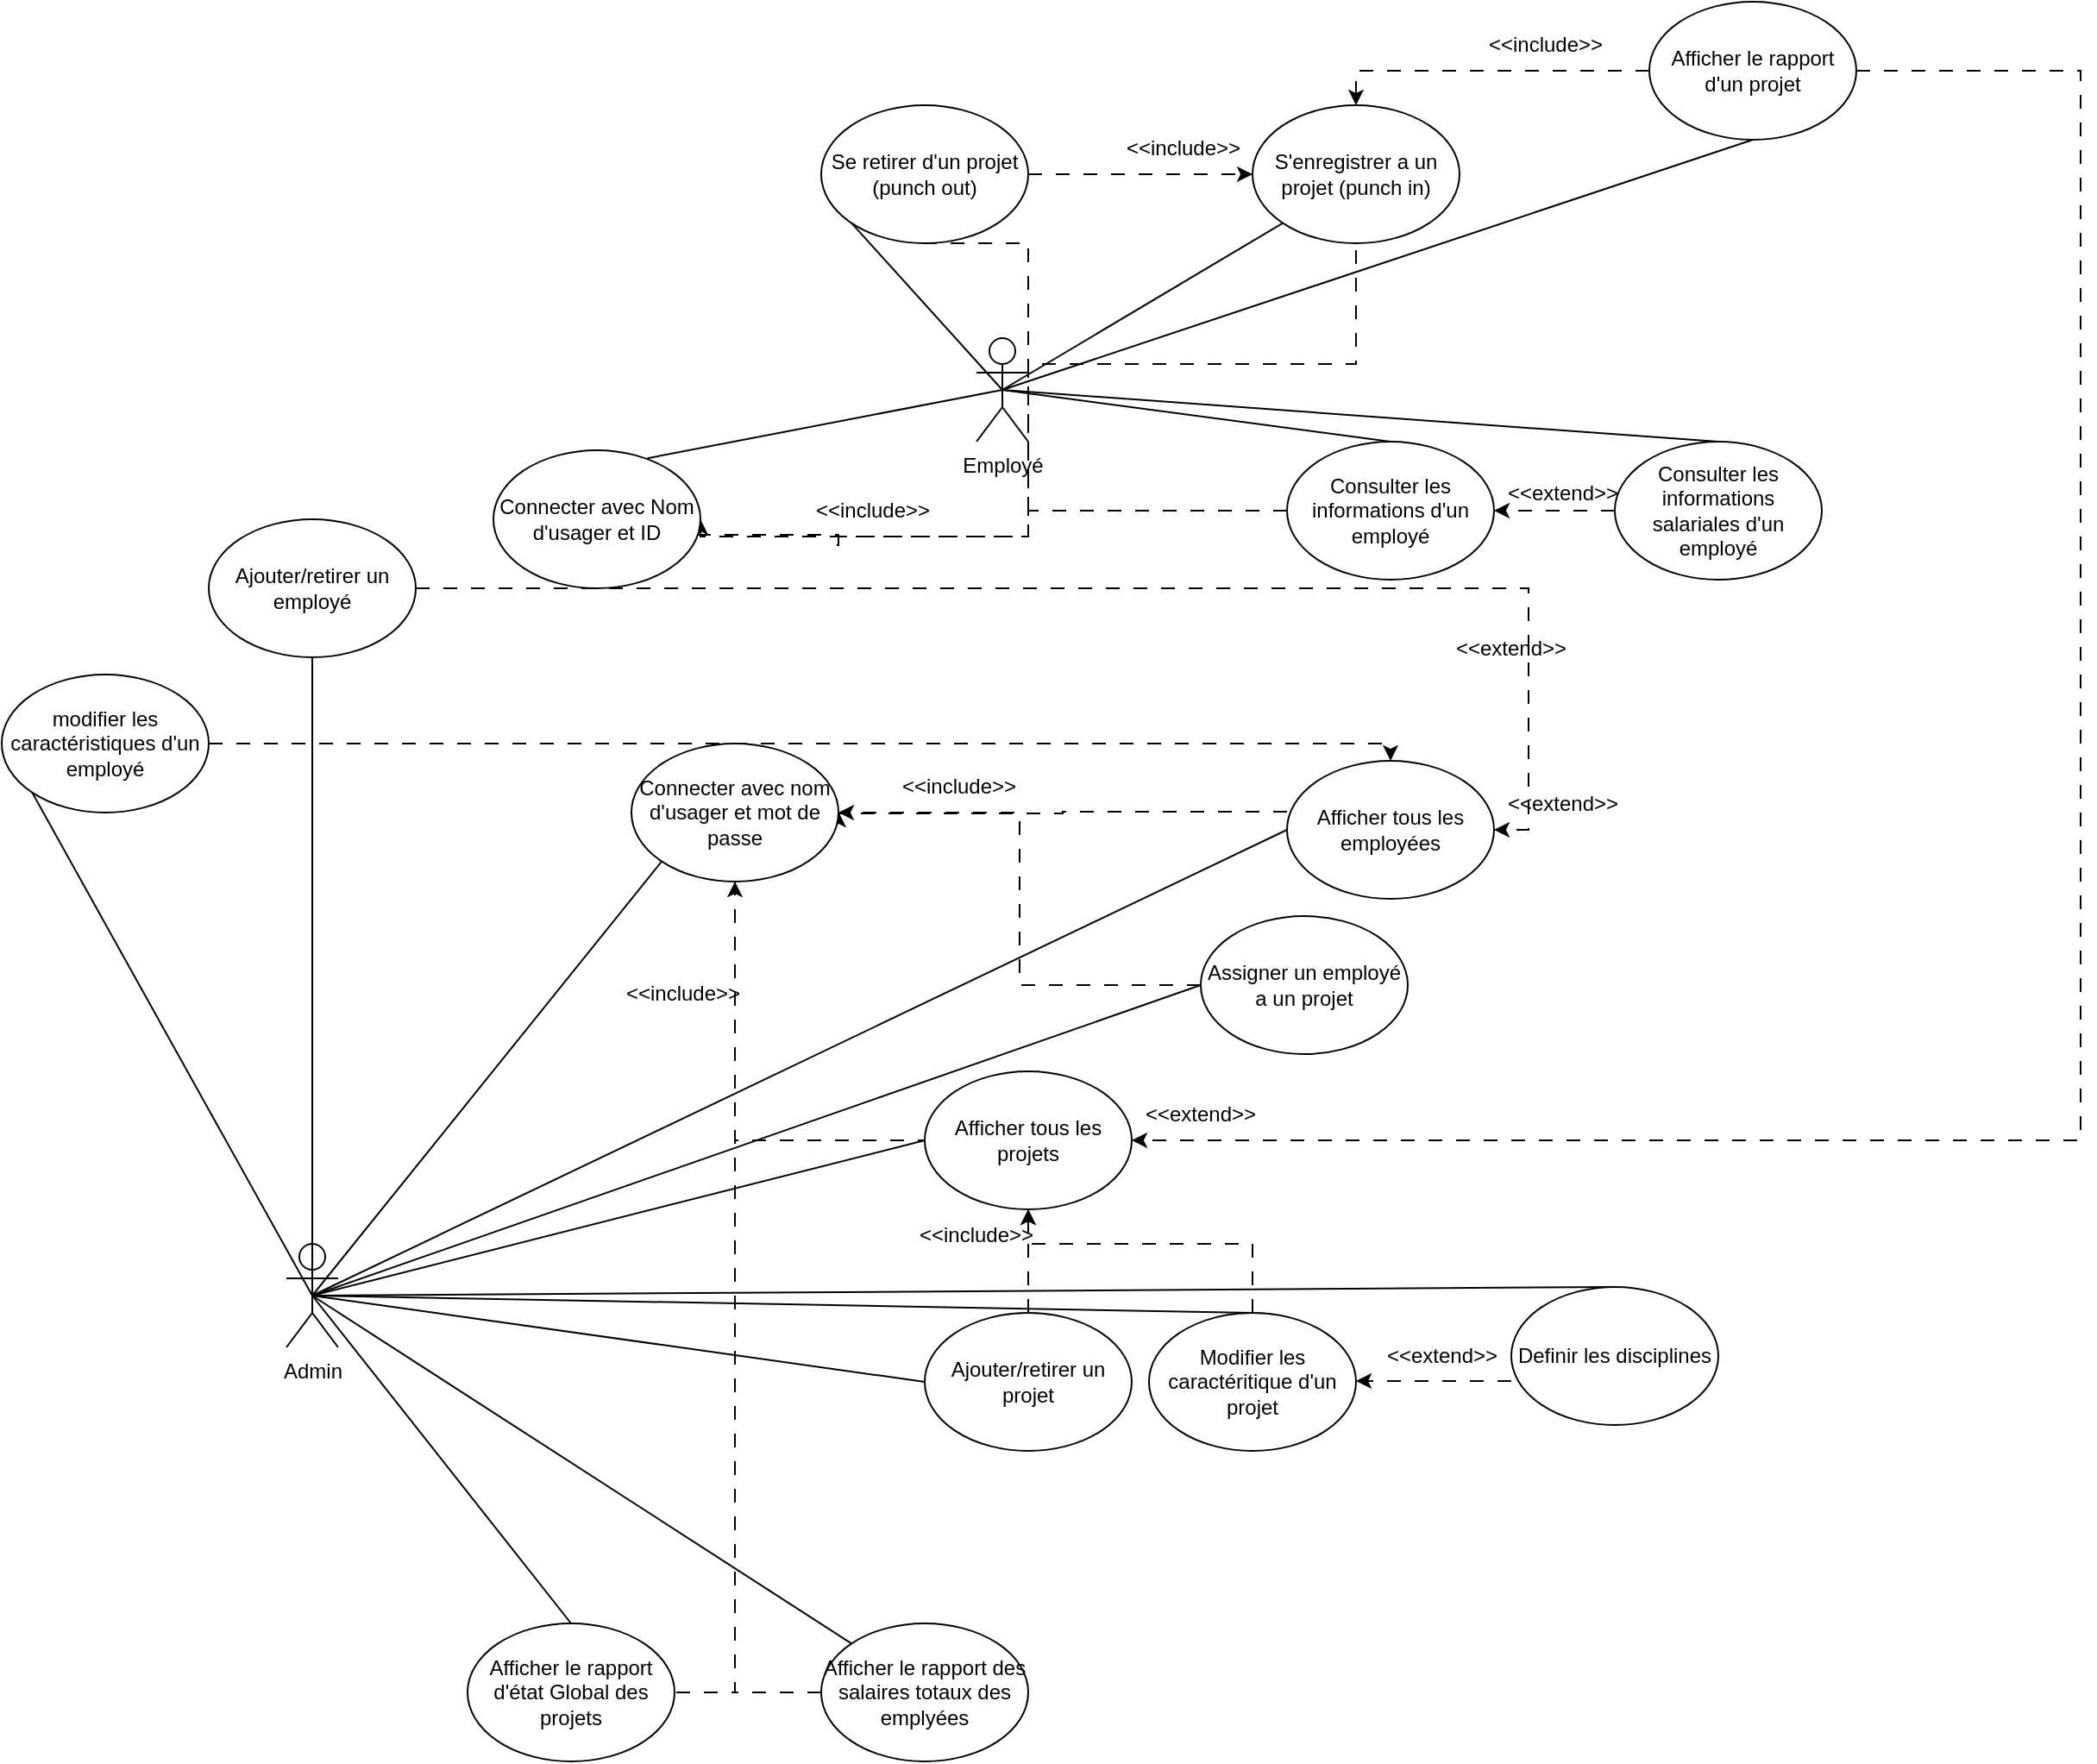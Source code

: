 <mxfile version="24.7.5" pages="5">
  <diagram name="Cas d&#39;utilisation" id="NDDJf6NNWKpsKH6rvCn7">
    <mxGraphModel dx="2524" dy="1888" grid="1" gridSize="10" guides="1" tooltips="1" connect="1" arrows="1" fold="1" page="1" pageScale="1" pageWidth="850" pageHeight="1100" math="0" shadow="0">
      <root>
        <mxCell id="0" />
        <mxCell id="1" parent="0" />
        <mxCell id="YvG4XxYLnUQG-n4VTwEE-14" value="Employé" style="shape=umlActor;verticalLabelPosition=bottom;verticalAlign=top;html=1;outlineConnect=0;" parent="1" vertex="1">
          <mxGeometry x="-250" y="175" width="30" height="60" as="geometry" />
        </mxCell>
        <mxCell id="YvG4XxYLnUQG-n4VTwEE-28" value="Admin&lt;div&gt;&lt;br&gt;&lt;/div&gt;" style="shape=umlActor;verticalLabelPosition=bottom;verticalAlign=top;html=1;outlineConnect=0;" parent="1" vertex="1">
          <mxGeometry x="-650" y="700" width="30" height="60" as="geometry" />
        </mxCell>
        <mxCell id="N-_iPHO6JpGD-k_wfbWc-49" style="edgeStyle=orthogonalEdgeStyle;rounded=0;orthogonalLoop=1;jettySize=auto;html=1;entryX=0;entryY=0.5;entryDx=0;entryDy=0;endArrow=none;endFill=0;dashed=1;dashPattern=8 8;" parent="1" target="N-_iPHO6JpGD-k_wfbWc-24" edge="1">
          <mxGeometry relative="1" as="geometry">
            <mxPoint x="-390" y="490" as="sourcePoint" />
            <Array as="points">
              <mxPoint x="-390" y="640" />
              <mxPoint x="-280" y="640" />
            </Array>
          </mxGeometry>
        </mxCell>
        <mxCell id="N-_iPHO6JpGD-k_wfbWc-50" style="edgeStyle=orthogonalEdgeStyle;rounded=0;orthogonalLoop=1;jettySize=auto;html=1;entryX=1;entryY=0.5;entryDx=0;entryDy=0;dashed=1;dashPattern=8 8;endArrow=none;endFill=0;" parent="1" target="N-_iPHO6JpGD-k_wfbWc-44" edge="1">
          <mxGeometry relative="1" as="geometry">
            <mxPoint x="-390" y="490" as="sourcePoint" />
            <Array as="points">
              <mxPoint x="-390" y="960" />
            </Array>
          </mxGeometry>
        </mxCell>
        <mxCell id="N-_iPHO6JpGD-k_wfbWc-13" style="edgeStyle=orthogonalEdgeStyle;rounded=0;orthogonalLoop=1;jettySize=auto;html=1;entryX=0.5;entryY=1;entryDx=0;entryDy=0;endArrow=none;endFill=0;dashed=1;dashPattern=8 8;exitX=0.983;exitY=0.613;exitDx=0;exitDy=0;exitPerimeter=0;" parent="1" source="N-_iPHO6JpGD-k_wfbWc-64" target="N-_iPHO6JpGD-k_wfbWc-7" edge="1">
          <mxGeometry relative="1" as="geometry">
            <mxPoint x="-330" y="360" as="sourcePoint" />
            <Array as="points">
              <mxPoint x="-330" y="289" />
              <mxPoint x="-330" y="290" />
              <mxPoint x="-220" y="290" />
            </Array>
          </mxGeometry>
        </mxCell>
        <mxCell id="N-_iPHO6JpGD-k_wfbWc-25" style="edgeStyle=orthogonalEdgeStyle;rounded=0;orthogonalLoop=1;jettySize=auto;html=1;entryX=0.5;entryY=1;entryDx=0;entryDy=0;endArrow=none;endFill=0;dashed=1;dashPattern=8 8;exitX=0.15;exitY=1.167;exitDx=0;exitDy=0;exitPerimeter=0;" parent="1" source="N-_iPHO6JpGD-k_wfbWc-65" target="N-_iPHO6JpGD-k_wfbWc-5" edge="1">
          <mxGeometry relative="1" as="geometry">
            <mxPoint x="-330" y="360" as="sourcePoint" />
            <Array as="points">
              <mxPoint x="-330" y="295" />
              <mxPoint x="-330" y="290" />
              <mxPoint x="-220" y="290" />
              <mxPoint x="-220" y="190" />
              <mxPoint x="-30" y="190" />
            </Array>
          </mxGeometry>
        </mxCell>
        <mxCell id="N-_iPHO6JpGD-k_wfbWc-29" style="edgeStyle=orthogonalEdgeStyle;rounded=0;orthogonalLoop=1;jettySize=auto;html=1;entryX=0.5;entryY=0;entryDx=0;entryDy=0;dashed=1;dashPattern=8 8;" parent="1" source="N-_iPHO6JpGD-k_wfbWc-2" target="N-_iPHO6JpGD-k_wfbWc-5" edge="1">
          <mxGeometry relative="1" as="geometry">
            <Array as="points">
              <mxPoint x="180" y="20" />
              <mxPoint x="-30" y="20" />
            </Array>
          </mxGeometry>
        </mxCell>
        <mxCell id="N-_iPHO6JpGD-k_wfbWc-104" style="edgeStyle=orthogonalEdgeStyle;rounded=0;orthogonalLoop=1;jettySize=auto;html=1;entryX=1;entryY=0.5;entryDx=0;entryDy=0;dashed=1;dashPattern=8 8;" parent="1" source="N-_iPHO6JpGD-k_wfbWc-2" target="N-_iPHO6JpGD-k_wfbWc-24" edge="1">
          <mxGeometry relative="1" as="geometry">
            <Array as="points">
              <mxPoint x="390" y="20" />
              <mxPoint x="390" y="640" />
            </Array>
          </mxGeometry>
        </mxCell>
        <mxCell id="N-_iPHO6JpGD-k_wfbWc-2" value="Afficher le rapport d&#39;un projet" style="ellipse;whiteSpace=wrap;html=1;" parent="1" vertex="1">
          <mxGeometry x="140" y="-20" width="120" height="80" as="geometry" />
        </mxCell>
        <mxCell id="N-_iPHO6JpGD-k_wfbWc-66" style="edgeStyle=orthogonalEdgeStyle;rounded=0;orthogonalLoop=1;jettySize=auto;html=1;entryX=1;entryY=0.5;entryDx=0;entryDy=0;dashed=1;dashPattern=8 8;" parent="1" source="N-_iPHO6JpGD-k_wfbWc-3" target="N-_iPHO6JpGD-k_wfbWc-4" edge="1">
          <mxGeometry relative="1" as="geometry" />
        </mxCell>
        <mxCell id="N-_iPHO6JpGD-k_wfbWc-3" value="Consulter les informations salariales d&#39;un employé" style="ellipse;whiteSpace=wrap;html=1;" parent="1" vertex="1">
          <mxGeometry x="120" y="235" width="120" height="80" as="geometry" />
        </mxCell>
        <mxCell id="N-_iPHO6JpGD-k_wfbWc-62" style="edgeStyle=orthogonalEdgeStyle;rounded=0;orthogonalLoop=1;jettySize=auto;html=1;entryX=1;entryY=0.5;entryDx=0;entryDy=0;dashed=1;dashPattern=8 8;" parent="1" source="N-_iPHO6JpGD-k_wfbWc-4" target="N-_iPHO6JpGD-k_wfbWc-64" edge="1">
          <mxGeometry relative="1" as="geometry">
            <mxPoint x="-330" y="360" as="targetPoint" />
            <Array as="points">
              <mxPoint x="-220" y="275" />
              <mxPoint x="-220" y="290" />
              <mxPoint x="-410" y="290" />
            </Array>
          </mxGeometry>
        </mxCell>
        <mxCell id="N-_iPHO6JpGD-k_wfbWc-4" value="&lt;br&gt;&lt;span style=&quot;font-family: Helvetica; font-size: 12px; font-style: normal; font-variant-ligatures: normal; font-variant-caps: normal; font-weight: 400; letter-spacing: normal; orphans: 2; text-indent: 0px; text-transform: none; widows: 2; word-spacing: 0px; -webkit-text-stroke-width: 0px; white-space: normal; text-decoration-thickness: initial; text-decoration-style: initial; text-decoration-color: initial; float: none; display: inline !important;&quot;&gt;Consulter les informations d&#39;un employé&lt;/span&gt;&lt;div&gt;&lt;br&gt;&lt;/div&gt;" style="ellipse;whiteSpace=wrap;html=1;align=center;" parent="1" vertex="1">
          <mxGeometry x="-70" y="235" width="120" height="80" as="geometry" />
        </mxCell>
        <mxCell id="N-_iPHO6JpGD-k_wfbWc-5" value="S&#39;enregistrer a un projet (punch in)" style="ellipse;whiteSpace=wrap;html=1;" parent="1" vertex="1">
          <mxGeometry x="-90" y="40" width="120" height="80" as="geometry" />
        </mxCell>
        <mxCell id="N-_iPHO6JpGD-k_wfbWc-11" style="edgeStyle=orthogonalEdgeStyle;rounded=0;orthogonalLoop=1;jettySize=auto;html=1;entryX=0;entryY=0.5;entryDx=0;entryDy=0;dashed=1;dashPattern=8 8;" parent="1" source="N-_iPHO6JpGD-k_wfbWc-7" target="N-_iPHO6JpGD-k_wfbWc-5" edge="1">
          <mxGeometry relative="1" as="geometry" />
        </mxCell>
        <mxCell id="N-_iPHO6JpGD-k_wfbWc-7" value="Se retirer d&#39;un projet (punch out)" style="ellipse;whiteSpace=wrap;html=1;" parent="1" vertex="1">
          <mxGeometry x="-340" y="40" width="120" height="80" as="geometry" />
        </mxCell>
        <mxCell id="N-_iPHO6JpGD-k_wfbWc-12" value="&amp;lt;&amp;lt;include&amp;gt;&amp;gt;" style="text;html=1;align=center;verticalAlign=middle;whiteSpace=wrap;rounded=0;" parent="1" vertex="1">
          <mxGeometry x="-160" y="50" width="60" height="30" as="geometry" />
        </mxCell>
        <mxCell id="N-_iPHO6JpGD-k_wfbWc-20" value="&amp;lt;&amp;lt;extend&amp;gt;&amp;gt;" style="text;html=1;align=center;verticalAlign=middle;whiteSpace=wrap;rounded=0;" parent="1" vertex="1">
          <mxGeometry x="60" y="250" width="60" height="30" as="geometry" />
        </mxCell>
        <mxCell id="N-_iPHO6JpGD-k_wfbWc-24" value="Afficher tous les projets" style="ellipse;whiteSpace=wrap;html=1;" parent="1" vertex="1">
          <mxGeometry x="-280" y="600" width="120" height="80" as="geometry" />
        </mxCell>
        <mxCell id="N-_iPHO6JpGD-k_wfbWc-33" value="&amp;lt;&amp;lt;include&amp;gt;&amp;gt;" style="text;html=1;align=center;verticalAlign=middle;whiteSpace=wrap;rounded=0;" parent="1" vertex="1">
          <mxGeometry x="50" y="-10" width="60" height="30" as="geometry" />
        </mxCell>
        <mxCell id="N-_iPHO6JpGD-k_wfbWc-77" style="edgeStyle=orthogonalEdgeStyle;rounded=0;orthogonalLoop=1;jettySize=auto;html=1;entryX=0.5;entryY=0;entryDx=0;entryDy=0;dashed=1;dashPattern=8 8;" parent="1" source="N-_iPHO6JpGD-k_wfbWc-34" target="N-_iPHO6JpGD-k_wfbWc-43" edge="1">
          <mxGeometry relative="1" as="geometry">
            <Array as="points">
              <mxPoint x="-10" y="410" />
            </Array>
          </mxGeometry>
        </mxCell>
        <mxCell id="N-_iPHO6JpGD-k_wfbWc-34" value="modifier les caractéristiques d&#39;un employé" style="ellipse;whiteSpace=wrap;html=1;" parent="1" vertex="1">
          <mxGeometry x="-815" y="370" width="120" height="80" as="geometry" />
        </mxCell>
        <mxCell id="N-_iPHO6JpGD-k_wfbWc-81" style="edgeStyle=orthogonalEdgeStyle;rounded=0;orthogonalLoop=1;jettySize=auto;html=1;entryX=0.5;entryY=1;entryDx=0;entryDy=0;dashed=1;dashPattern=8 8;" parent="1" source="N-_iPHO6JpGD-k_wfbWc-35" target="N-_iPHO6JpGD-k_wfbWc-24" edge="1">
          <mxGeometry relative="1" as="geometry">
            <Array as="points">
              <mxPoint x="-90" y="700" />
              <mxPoint x="-220" y="700" />
            </Array>
          </mxGeometry>
        </mxCell>
        <mxCell id="N-_iPHO6JpGD-k_wfbWc-35" value="Modifier les caractéritique d&#39;un projet" style="ellipse;whiteSpace=wrap;html=1;" parent="1" vertex="1">
          <mxGeometry x="-150" y="740" width="120" height="80" as="geometry" />
        </mxCell>
        <mxCell id="N-_iPHO6JpGD-k_wfbWc-105" style="edgeStyle=orthogonalEdgeStyle;rounded=0;orthogonalLoop=1;jettySize=auto;html=1;entryX=0.5;entryY=1;entryDx=0;entryDy=0;dashed=1;dashPattern=8 8;" parent="1" source="N-_iPHO6JpGD-k_wfbWc-36" target="N-_iPHO6JpGD-k_wfbWc-24" edge="1">
          <mxGeometry relative="1" as="geometry" />
        </mxCell>
        <mxCell id="N-_iPHO6JpGD-k_wfbWc-36" value="Ajouter/retirer un projet" style="ellipse;whiteSpace=wrap;html=1;" parent="1" vertex="1">
          <mxGeometry x="-280" y="740" width="120" height="80" as="geometry" />
        </mxCell>
        <mxCell id="N-_iPHO6JpGD-k_wfbWc-88" style="edgeStyle=orthogonalEdgeStyle;rounded=0;orthogonalLoop=1;jettySize=auto;html=1;entryX=1;entryY=0.5;entryDx=0;entryDy=0;dashed=1;dashPattern=8 8;" parent="1" source="N-_iPHO6JpGD-k_wfbWc-39" target="N-_iPHO6JpGD-k_wfbWc-87" edge="1">
          <mxGeometry relative="1" as="geometry" />
        </mxCell>
        <mxCell id="N-_iPHO6JpGD-k_wfbWc-39" value="Assigner un employé a un projet" style="ellipse;whiteSpace=wrap;html=1;" parent="1" vertex="1">
          <mxGeometry x="-120" y="510" width="120" height="80" as="geometry" />
        </mxCell>
        <mxCell id="N-_iPHO6JpGD-k_wfbWc-52" style="edgeStyle=orthogonalEdgeStyle;rounded=0;orthogonalLoop=1;jettySize=auto;html=1;entryX=1;entryY=0.5;entryDx=0;entryDy=0;dashed=1;dashPattern=8 8;" parent="1" edge="1">
          <mxGeometry relative="1" as="geometry">
            <mxPoint x="60" y="779.5" as="sourcePoint" />
            <mxPoint x="-30" y="779.5" as="targetPoint" />
          </mxGeometry>
        </mxCell>
        <mxCell id="N-_iPHO6JpGD-k_wfbWc-41" value="Definir les disciplines" style="ellipse;whiteSpace=wrap;html=1;" parent="1" vertex="1">
          <mxGeometry x="60" y="725" width="120" height="80" as="geometry" />
        </mxCell>
        <mxCell id="N-_iPHO6JpGD-k_wfbWc-75" style="edgeStyle=orthogonalEdgeStyle;rounded=0;orthogonalLoop=1;jettySize=auto;html=1;entryX=1;entryY=0.5;entryDx=0;entryDy=0;dashed=1;dashPattern=8 8;" parent="1" source="N-_iPHO6JpGD-k_wfbWc-42" target="N-_iPHO6JpGD-k_wfbWc-43" edge="1">
          <mxGeometry relative="1" as="geometry" />
        </mxCell>
        <mxCell id="N-_iPHO6JpGD-k_wfbWc-42" value="Ajouter/retirer un employé" style="ellipse;whiteSpace=wrap;html=1;" parent="1" vertex="1">
          <mxGeometry x="-695" y="280" width="120" height="80" as="geometry" />
        </mxCell>
        <mxCell id="N-_iPHO6JpGD-k_wfbWc-74" style="edgeStyle=orthogonalEdgeStyle;rounded=0;orthogonalLoop=1;jettySize=auto;html=1;entryX=1;entryY=0.5;entryDx=0;entryDy=0;dashed=1;dashPattern=8 8;" parent="1" edge="1">
          <mxGeometry relative="1" as="geometry">
            <mxPoint x="-70" y="449.5" as="sourcePoint" />
            <mxPoint x="-330" y="449.5" as="targetPoint" />
            <Array as="points">
              <mxPoint x="-200" y="449.5" />
              <mxPoint x="-200" y="450.5" />
            </Array>
          </mxGeometry>
        </mxCell>
        <mxCell id="N-_iPHO6JpGD-k_wfbWc-43" value="Afficher tous les employées" style="ellipse;whiteSpace=wrap;html=1;" parent="1" vertex="1">
          <mxGeometry x="-70" y="420" width="120" height="80" as="geometry" />
        </mxCell>
        <mxCell id="N-_iPHO6JpGD-k_wfbWc-44" value="Afficher le rapport d&#39;état Global des projets" style="ellipse;whiteSpace=wrap;html=1;" parent="1" vertex="1">
          <mxGeometry x="-545" y="920" width="120" height="80" as="geometry" />
        </mxCell>
        <mxCell id="N-_iPHO6JpGD-k_wfbWc-73" style="edgeStyle=orthogonalEdgeStyle;rounded=0;orthogonalLoop=1;jettySize=auto;html=1;entryX=0.5;entryY=1;entryDx=0;entryDy=0;dashed=1;dashPattern=8 8;" parent="1" source="N-_iPHO6JpGD-k_wfbWc-48" edge="1">
          <mxGeometry relative="1" as="geometry">
            <mxPoint x="-390" y="490" as="targetPoint" />
            <Array as="points">
              <mxPoint x="-390" y="960" />
            </Array>
          </mxGeometry>
        </mxCell>
        <mxCell id="N-_iPHO6JpGD-k_wfbWc-48" value="Afficher le rapport des salaires totaux des emplyées" style="ellipse;whiteSpace=wrap;html=1;" parent="1" vertex="1">
          <mxGeometry x="-340" y="920" width="120" height="80" as="geometry" />
        </mxCell>
        <mxCell id="N-_iPHO6JpGD-k_wfbWc-64" value="Connecter avec Nom d&#39;usager et ID" style="ellipse;whiteSpace=wrap;html=1;" parent="1" vertex="1">
          <mxGeometry x="-530" y="240" width="120" height="80" as="geometry" />
        </mxCell>
        <mxCell id="N-_iPHO6JpGD-k_wfbWc-65" value="&amp;lt;&amp;lt;include&amp;gt;&amp;gt;" style="text;html=1;align=center;verticalAlign=middle;whiteSpace=wrap;rounded=0;" parent="1" vertex="1">
          <mxGeometry x="-340" y="260" width="60" height="30" as="geometry" />
        </mxCell>
        <mxCell id="N-_iPHO6JpGD-k_wfbWc-67" value="" style="endArrow=none;html=1;rounded=0;entryX=0.5;entryY=0.5;entryDx=0;entryDy=0;entryPerimeter=0;exitX=0;exitY=1;exitDx=0;exitDy=0;" parent="1" source="N-_iPHO6JpGD-k_wfbWc-7" target="YvG4XxYLnUQG-n4VTwEE-14" edge="1">
          <mxGeometry width="50" height="50" relative="1" as="geometry">
            <mxPoint x="-180" y="110" as="sourcePoint" />
            <mxPoint x="-240" y="450" as="targetPoint" />
          </mxGeometry>
        </mxCell>
        <mxCell id="N-_iPHO6JpGD-k_wfbWc-68" value="" style="endArrow=none;html=1;rounded=0;exitX=0;exitY=1;exitDx=0;exitDy=0;entryX=0.5;entryY=0.5;entryDx=0;entryDy=0;entryPerimeter=0;" parent="1" source="N-_iPHO6JpGD-k_wfbWc-5" target="YvG4XxYLnUQG-n4VTwEE-14" edge="1">
          <mxGeometry width="50" height="50" relative="1" as="geometry">
            <mxPoint x="-272" y="101" as="sourcePoint" />
            <mxPoint x="-470" y="161" as="targetPoint" />
          </mxGeometry>
        </mxCell>
        <mxCell id="N-_iPHO6JpGD-k_wfbWc-69" value="" style="endArrow=none;html=1;rounded=0;exitX=0.5;exitY=0;exitDx=0;exitDy=0;entryX=0.5;entryY=0.5;entryDx=0;entryDy=0;entryPerimeter=0;" parent="1" source="N-_iPHO6JpGD-k_wfbWc-4" target="YvG4XxYLnUQG-n4VTwEE-14" edge="1">
          <mxGeometry width="50" height="50" relative="1" as="geometry">
            <mxPoint x="-62" y="118" as="sourcePoint" />
            <mxPoint x="-430" y="215" as="targetPoint" />
          </mxGeometry>
        </mxCell>
        <mxCell id="N-_iPHO6JpGD-k_wfbWc-70" value="" style="endArrow=none;html=1;rounded=0;entryX=0.5;entryY=0.5;entryDx=0;entryDy=0;entryPerimeter=0;exitX=0.5;exitY=1;exitDx=0;exitDy=0;" parent="1" source="N-_iPHO6JpGD-k_wfbWc-2" target="YvG4XxYLnUQG-n4VTwEE-14" edge="1">
          <mxGeometry width="50" height="50" relative="1" as="geometry">
            <mxPoint x="-290" y="500" as="sourcePoint" />
            <mxPoint x="-240" y="450" as="targetPoint" />
          </mxGeometry>
        </mxCell>
        <mxCell id="N-_iPHO6JpGD-k_wfbWc-71" value="" style="endArrow=none;html=1;rounded=0;entryX=0.5;entryY=0.5;entryDx=0;entryDy=0;entryPerimeter=0;exitX=0.5;exitY=0;exitDx=0;exitDy=0;" parent="1" source="N-_iPHO6JpGD-k_wfbWc-3" target="YvG4XxYLnUQG-n4VTwEE-14" edge="1">
          <mxGeometry width="50" height="50" relative="1" as="geometry">
            <mxPoint x="-280" y="510" as="sourcePoint" />
            <mxPoint x="-230" y="460" as="targetPoint" />
          </mxGeometry>
        </mxCell>
        <mxCell id="N-_iPHO6JpGD-k_wfbWc-72" value="" style="endArrow=none;html=1;rounded=0;entryX=0.744;entryY=0.058;entryDx=0;entryDy=0;entryPerimeter=0;exitX=0.5;exitY=0.5;exitDx=0;exitDy=0;exitPerimeter=0;" parent="1" source="YvG4XxYLnUQG-n4VTwEE-14" target="N-_iPHO6JpGD-k_wfbWc-64" edge="1">
          <mxGeometry width="50" height="50" relative="1" as="geometry">
            <mxPoint x="350" y="200" as="sourcePoint" />
            <mxPoint x="-420" y="225" as="targetPoint" />
          </mxGeometry>
        </mxCell>
        <mxCell id="N-_iPHO6JpGD-k_wfbWc-76" value="&amp;lt;&amp;lt;extend&amp;gt;&amp;gt;" style="text;html=1;align=center;verticalAlign=middle;whiteSpace=wrap;rounded=0;" parent="1" vertex="1">
          <mxGeometry x="60" y="430" width="60" height="30" as="geometry" />
        </mxCell>
        <mxCell id="N-_iPHO6JpGD-k_wfbWc-78" value="&amp;lt;&amp;lt;extend&amp;gt;&amp;gt;" style="text;html=1;align=center;verticalAlign=middle;whiteSpace=wrap;rounded=0;" parent="1" vertex="1">
          <mxGeometry x="30" y="340" width="60" height="30" as="geometry" />
        </mxCell>
        <mxCell id="N-_iPHO6JpGD-k_wfbWc-83" value="&amp;lt;&amp;lt;extend&amp;gt;&amp;gt;" style="text;html=1;align=center;verticalAlign=middle;whiteSpace=wrap;rounded=0;" parent="1" vertex="1">
          <mxGeometry x="-150" y="610" width="60" height="30" as="geometry" />
        </mxCell>
        <mxCell id="N-_iPHO6JpGD-k_wfbWc-84" value="&amp;lt;&amp;lt;extend&amp;gt;&amp;gt;" style="text;html=1;align=center;verticalAlign=middle;whiteSpace=wrap;rounded=0;" parent="1" vertex="1">
          <mxGeometry x="-10" y="750" width="60" height="30" as="geometry" />
        </mxCell>
        <mxCell id="N-_iPHO6JpGD-k_wfbWc-87" value="Connecter avec nom d&#39;usager et mot de passe" style="ellipse;whiteSpace=wrap;html=1;" parent="1" vertex="1">
          <mxGeometry x="-450" y="410" width="120" height="80" as="geometry" />
        </mxCell>
        <mxCell id="N-_iPHO6JpGD-k_wfbWc-89" value="&amp;lt;&amp;lt;include&amp;gt;&amp;gt;" style="text;html=1;align=center;verticalAlign=middle;whiteSpace=wrap;rounded=0;" parent="1" vertex="1">
          <mxGeometry x="-290" y="420" width="60" height="30" as="geometry" />
        </mxCell>
        <mxCell id="N-_iPHO6JpGD-k_wfbWc-90" value="&amp;lt;&amp;lt;include&amp;gt;&amp;gt;" style="text;html=1;align=center;verticalAlign=middle;whiteSpace=wrap;rounded=0;" parent="1" vertex="1">
          <mxGeometry x="-450" y="540" width="60" height="30" as="geometry" />
        </mxCell>
        <mxCell id="N-_iPHO6JpGD-k_wfbWc-92" value="" style="endArrow=none;html=1;rounded=0;exitX=0.5;exitY=0.5;exitDx=0;exitDy=0;exitPerimeter=0;entryX=0;entryY=1;entryDx=0;entryDy=0;" parent="1" source="YvG4XxYLnUQG-n4VTwEE-28" target="N-_iPHO6JpGD-k_wfbWc-87" edge="1">
          <mxGeometry width="50" height="50" relative="1" as="geometry">
            <mxPoint x="-280" y="510" as="sourcePoint" />
            <mxPoint x="-230" y="460" as="targetPoint" />
          </mxGeometry>
        </mxCell>
        <mxCell id="N-_iPHO6JpGD-k_wfbWc-93" value="" style="endArrow=none;html=1;rounded=0;exitX=0.5;exitY=0.5;exitDx=0;exitDy=0;exitPerimeter=0;entryX=0;entryY=0.5;entryDx=0;entryDy=0;" parent="1" source="YvG4XxYLnUQG-n4VTwEE-28" target="N-_iPHO6JpGD-k_wfbWc-24" edge="1">
          <mxGeometry width="50" height="50" relative="1" as="geometry">
            <mxPoint x="-625" y="760" as="sourcePoint" />
            <mxPoint x="-422" y="488" as="targetPoint" />
          </mxGeometry>
        </mxCell>
        <mxCell id="N-_iPHO6JpGD-k_wfbWc-94" value="" style="endArrow=none;html=1;rounded=0;exitX=0.5;exitY=0.5;exitDx=0;exitDy=0;exitPerimeter=0;entryX=0;entryY=0.5;entryDx=0;entryDy=0;" parent="1" source="YvG4XxYLnUQG-n4VTwEE-28" target="N-_iPHO6JpGD-k_wfbWc-36" edge="1">
          <mxGeometry width="50" height="50" relative="1" as="geometry">
            <mxPoint x="-615" y="770" as="sourcePoint" />
            <mxPoint x="-412" y="498" as="targetPoint" />
          </mxGeometry>
        </mxCell>
        <mxCell id="N-_iPHO6JpGD-k_wfbWc-95" value="" style="endArrow=none;html=1;rounded=0;exitX=0.5;exitY=0.5;exitDx=0;exitDy=0;exitPerimeter=0;entryX=0.5;entryY=0;entryDx=0;entryDy=0;" parent="1" source="YvG4XxYLnUQG-n4VTwEE-28" target="N-_iPHO6JpGD-k_wfbWc-35" edge="1">
          <mxGeometry width="50" height="50" relative="1" as="geometry">
            <mxPoint x="-605" y="780" as="sourcePoint" />
            <mxPoint x="-402" y="508" as="targetPoint" />
          </mxGeometry>
        </mxCell>
        <mxCell id="N-_iPHO6JpGD-k_wfbWc-96" value="" style="endArrow=none;html=1;rounded=0;exitX=0.5;exitY=0.5;exitDx=0;exitDy=0;exitPerimeter=0;entryX=0.5;entryY=0;entryDx=0;entryDy=0;" parent="1" source="YvG4XxYLnUQG-n4VTwEE-28" target="N-_iPHO6JpGD-k_wfbWc-44" edge="1">
          <mxGeometry width="50" height="50" relative="1" as="geometry">
            <mxPoint x="-595" y="790" as="sourcePoint" />
            <mxPoint x="-392" y="518" as="targetPoint" />
          </mxGeometry>
        </mxCell>
        <mxCell id="N-_iPHO6JpGD-k_wfbWc-97" value="" style="endArrow=none;html=1;rounded=0;exitX=0.5;exitY=0.5;exitDx=0;exitDy=0;exitPerimeter=0;entryX=0;entryY=0;entryDx=0;entryDy=0;" parent="1" source="YvG4XxYLnUQG-n4VTwEE-28" target="N-_iPHO6JpGD-k_wfbWc-48" edge="1">
          <mxGeometry width="50" height="50" relative="1" as="geometry">
            <mxPoint x="-585" y="800" as="sourcePoint" />
            <mxPoint x="-382" y="528" as="targetPoint" />
          </mxGeometry>
        </mxCell>
        <mxCell id="N-_iPHO6JpGD-k_wfbWc-98" value="" style="endArrow=none;html=1;rounded=0;exitX=0.5;exitY=0.5;exitDx=0;exitDy=0;exitPerimeter=0;entryX=0;entryY=0.5;entryDx=0;entryDy=0;" parent="1" source="YvG4XxYLnUQG-n4VTwEE-28" target="N-_iPHO6JpGD-k_wfbWc-43" edge="1">
          <mxGeometry width="50" height="50" relative="1" as="geometry">
            <mxPoint x="-575" y="810" as="sourcePoint" />
            <mxPoint x="-372" y="538" as="targetPoint" />
          </mxGeometry>
        </mxCell>
        <mxCell id="N-_iPHO6JpGD-k_wfbWc-99" value="" style="endArrow=none;html=1;rounded=0;exitX=0.5;exitY=0.5;exitDx=0;exitDy=0;exitPerimeter=0;entryX=0;entryY=0.5;entryDx=0;entryDy=0;" parent="1" source="YvG4XxYLnUQG-n4VTwEE-28" target="N-_iPHO6JpGD-k_wfbWc-39" edge="1">
          <mxGeometry width="50" height="50" relative="1" as="geometry">
            <mxPoint x="-625" y="760" as="sourcePoint" />
            <mxPoint x="-60" y="470" as="targetPoint" />
          </mxGeometry>
        </mxCell>
        <mxCell id="N-_iPHO6JpGD-k_wfbWc-100" value="" style="endArrow=none;html=1;rounded=0;exitX=0.5;exitY=1;exitDx=0;exitDy=0;entryX=0.5;entryY=0.5;entryDx=0;entryDy=0;entryPerimeter=0;" parent="1" source="N-_iPHO6JpGD-k_wfbWc-42" target="YvG4XxYLnUQG-n4VTwEE-28" edge="1">
          <mxGeometry width="50" height="50" relative="1" as="geometry">
            <mxPoint x="-625" y="760" as="sourcePoint" />
            <mxPoint x="-250" y="550" as="targetPoint" />
          </mxGeometry>
        </mxCell>
        <mxCell id="N-_iPHO6JpGD-k_wfbWc-102" value="" style="endArrow=none;html=1;rounded=0;entryX=0.5;entryY=0;entryDx=0;entryDy=0;exitX=0.5;exitY=0.5;exitDx=0;exitDy=0;exitPerimeter=0;" parent="1" source="YvG4XxYLnUQG-n4VTwEE-28" target="N-_iPHO6JpGD-k_wfbWc-41" edge="1">
          <mxGeometry width="50" height="50" relative="1" as="geometry">
            <mxPoint x="-630" y="730" as="sourcePoint" />
            <mxPoint x="-230" y="460" as="targetPoint" />
          </mxGeometry>
        </mxCell>
        <mxCell id="N-_iPHO6JpGD-k_wfbWc-103" value="" style="endArrow=none;html=1;rounded=0;exitX=0;exitY=1;exitDx=0;exitDy=0;entryX=0.5;entryY=0.5;entryDx=0;entryDy=0;entryPerimeter=0;" parent="1" source="N-_iPHO6JpGD-k_wfbWc-34" target="YvG4XxYLnUQG-n4VTwEE-28" edge="1">
          <mxGeometry width="50" height="50" relative="1" as="geometry">
            <mxPoint x="-280" y="430" as="sourcePoint" />
            <mxPoint x="70" y="500" as="targetPoint" />
          </mxGeometry>
        </mxCell>
        <mxCell id="N-_iPHO6JpGD-k_wfbWc-106" value="&amp;lt;&amp;lt;include&amp;gt;&amp;gt;" style="text;html=1;align=center;verticalAlign=middle;whiteSpace=wrap;rounded=0;" parent="1" vertex="1">
          <mxGeometry x="-280" y="680" width="60" height="30" as="geometry" />
        </mxCell>
      </root>
    </mxGraphModel>
  </diagram>
  <diagram id="LYkw8PhD9fVU6MvVCMSW" name="Diagramme de classe">
    <mxGraphModel dx="1674" dy="1957" grid="1" gridSize="10" guides="1" tooltips="1" connect="1" arrows="1" fold="1" page="1" pageScale="1" pageWidth="827" pageHeight="1169" math="0" shadow="0">
      <root>
        <mxCell id="0" />
        <mxCell id="1" parent="0" />
        <mxCell id="3miqeEUiuu1nhUXQByUN-1" value="Activite" style="swimlane;fontStyle=0;childLayout=stackLayout;horizontal=1;startSize=26;fillColor=none;horizontalStack=0;resizeParent=1;resizeParentMax=0;resizeLast=0;collapsible=1;marginBottom=0;whiteSpace=wrap;html=1;" parent="1" vertex="1">
          <mxGeometry x="120" y="320" width="140" height="184" as="geometry" />
        </mxCell>
        <mxCell id="3miqeEUiuu1nhUXQByUN-32" value="+&amp;nbsp; Date de début : date" style="text;html=1;align=left;verticalAlign=middle;whiteSpace=wrap;rounded=0;" parent="3miqeEUiuu1nhUXQByUN-1" vertex="1">
          <mxGeometry y="26" width="140" height="30" as="geometry" />
        </mxCell>
        <mxCell id="3miqeEUiuu1nhUXQByUN-16" value="+&amp;nbsp; Date de début : date" style="text;html=1;align=left;verticalAlign=middle;whiteSpace=wrap;rounded=0;" parent="3miqeEUiuu1nhUXQByUN-1" vertex="1">
          <mxGeometry y="56" width="140" height="30" as="geometry" />
        </mxCell>
        <mxCell id="3miqeEUiuu1nhUXQByUN-17" value="+ Nom : String" style="text;html=1;align=left;verticalAlign=middle;whiteSpace=wrap;rounded=0;" parent="3miqeEUiuu1nhUXQByUN-1" vertex="1">
          <mxGeometry y="86" width="140" height="30" as="geometry" />
        </mxCell>
        <mxCell id="5dwI4JmnG0p1NSh75rwB-1" value="" style="line;strokeWidth=1;fillColor=none;align=left;verticalAlign=middle;spacingTop=-1;spacingLeft=3;spacingRight=3;rotatable=0;labelPosition=right;points=[];portConstraint=eastwest;strokeColor=inherit;" parent="3miqeEUiuu1nhUXQByUN-1" vertex="1">
          <mxGeometry y="116" width="140" height="8" as="geometry" />
        </mxCell>
        <mxCell id="5dwI4JmnG0p1NSh75rwB-2" value="+ Calculer_temps_total" style="text;html=1;align=left;verticalAlign=middle;whiteSpace=wrap;rounded=0;" parent="3miqeEUiuu1nhUXQByUN-1" vertex="1">
          <mxGeometry y="124" width="140" height="30" as="geometry" />
        </mxCell>
        <mxCell id="5dwI4JmnG0p1NSh75rwB-3" value="+ Terminer_activité" style="text;html=1;align=left;verticalAlign=middle;whiteSpace=wrap;rounded=0;" parent="3miqeEUiuu1nhUXQByUN-1" vertex="1">
          <mxGeometry y="154" width="140" height="30" as="geometry" />
        </mxCell>
        <mxCell id="qD6F1FdUdLjRCi4n5inh-1" style="edgeStyle=orthogonalEdgeStyle;rounded=0;orthogonalLoop=1;jettySize=auto;html=1;entryX=0.8;entryY=0.007;entryDx=0;entryDy=0;entryPerimeter=0;endArrow=diamondThin;endFill=1;startSize=6;endSize=17;" parent="1" source="3miqeEUiuu1nhUXQByUN-5" target="3miqeEUiuu1nhUXQByUN-27" edge="1">
          <mxGeometry relative="1" as="geometry" />
        </mxCell>
        <mxCell id="3miqeEUiuu1nhUXQByUN-5" value="Employe" style="swimlane;fontStyle=0;childLayout=stackLayout;horizontal=1;startSize=26;fillColor=none;horizontalStack=0;resizeParent=1;resizeParentMax=0;resizeLast=0;collapsible=1;marginBottom=0;whiteSpace=wrap;html=1;" parent="1" vertex="1">
          <mxGeometry x="550" y="340" width="206" height="294" as="geometry" />
        </mxCell>
        <mxCell id="3miqeEUiuu1nhUXQByUN-6" value="+ Taux horaire : int" style="text;strokeColor=none;fillColor=none;align=left;verticalAlign=top;spacingLeft=4;spacingRight=4;overflow=hidden;rotatable=0;points=[[0,0.5],[1,0.5]];portConstraint=eastwest;whiteSpace=wrap;html=1;" parent="3miqeEUiuu1nhUXQByUN-5" vertex="1">
          <mxGeometry y="26" width="206" height="26" as="geometry" />
        </mxCell>
        <mxCell id="3miqeEUiuu1nhUXQByUN-7" value="+ Taux supplémentaire : int" style="text;strokeColor=none;fillColor=none;align=left;verticalAlign=top;spacingLeft=4;spacingRight=4;overflow=hidden;rotatable=0;points=[[0,0.5],[1,0.5]];portConstraint=eastwest;whiteSpace=wrap;html=1;" parent="3miqeEUiuu1nhUXQByUN-5" vertex="1">
          <mxGeometry y="52" width="206" height="26" as="geometry" />
        </mxCell>
        <mxCell id="3miqeEUiuu1nhUXQByUN-8" value="+ Numéro d&#39;Identifiant : int" style="text;strokeColor=none;fillColor=none;align=left;verticalAlign=top;spacingLeft=4;spacingRight=4;overflow=hidden;rotatable=0;points=[[0,0.5],[1,0.5]];portConstraint=eastwest;whiteSpace=wrap;html=1;" parent="3miqeEUiuu1nhUXQByUN-5" vertex="1">
          <mxGeometry y="78" width="206" height="26" as="geometry" />
        </mxCell>
        <mxCell id="3miqeEUiuu1nhUXQByUN-48" value="+ Nom : String" style="text;strokeColor=none;fillColor=none;align=left;verticalAlign=top;spacingLeft=4;spacingRight=4;overflow=hidden;rotatable=0;points=[[0,0.5],[1,0.5]];portConstraint=eastwest;whiteSpace=wrap;html=1;" parent="3miqeEUiuu1nhUXQByUN-5" vertex="1">
          <mxGeometry y="104" width="206" height="26" as="geometry" />
        </mxCell>
        <mxCell id="3miqeEUiuu1nhUXQByUN-49" value="+ Date d&#39;embauche" style="text;strokeColor=none;fillColor=none;align=left;verticalAlign=top;spacingLeft=4;spacingRight=4;overflow=hidden;rotatable=0;points=[[0,0.5],[1,0.5]];portConstraint=eastwest;whiteSpace=wrap;html=1;" parent="3miqeEUiuu1nhUXQByUN-5" vertex="1">
          <mxGeometry y="130" width="206" height="26" as="geometry" />
        </mxCell>
        <mxCell id="3miqeEUiuu1nhUXQByUN-50" value="+ Date de départ" style="text;strokeColor=none;fillColor=none;align=left;verticalAlign=top;spacingLeft=4;spacingRight=4;overflow=hidden;rotatable=0;points=[[0,0.5],[1,0.5]];portConstraint=eastwest;whiteSpace=wrap;html=1;" parent="3miqeEUiuu1nhUXQByUN-5" vertex="1">
          <mxGeometry y="156" width="206" height="26" as="geometry" />
        </mxCell>
        <mxCell id="3miqeEUiuu1nhUXQByUN-51" value="+ numéro d&#39;assurance social : int" style="text;strokeColor=none;fillColor=none;align=left;verticalAlign=top;spacingLeft=4;spacingRight=4;overflow=hidden;rotatable=0;points=[[0,0.5],[1,0.5]];portConstraint=eastwest;whiteSpace=wrap;html=1;" parent="3miqeEUiuu1nhUXQByUN-5" vertex="1">
          <mxGeometry y="182" width="206" height="26" as="geometry" />
        </mxCell>
        <mxCell id="7z5OV9ivZFMugY7pU1B1-1" value="" style="line;strokeWidth=1;fillColor=none;align=left;verticalAlign=middle;spacingTop=-1;spacingLeft=3;spacingRight=3;rotatable=0;labelPosition=right;points=[];portConstraint=eastwest;strokeColor=inherit;" parent="3miqeEUiuu1nhUXQByUN-5" vertex="1">
          <mxGeometry y="208" width="206" height="8" as="geometry" />
        </mxCell>
        <mxCell id="7z5OV9ivZFMugY7pU1B1-2" value="+ Consulter_information()" style="text;strokeColor=none;fillColor=none;align=left;verticalAlign=top;spacingLeft=4;spacingRight=4;overflow=hidden;rotatable=0;points=[[0,0.5],[1,0.5]];portConstraint=eastwest;whiteSpace=wrap;html=1;" parent="3miqeEUiuu1nhUXQByUN-5" vertex="1">
          <mxGeometry y="216" width="206" height="26" as="geometry" />
        </mxCell>
        <mxCell id="ohtRoVe78zwetn5d1hhq-1" value="+ Consulter_information_salariale()" style="text;strokeColor=none;fillColor=none;align=left;verticalAlign=top;spacingLeft=4;spacingRight=4;overflow=hidden;rotatable=0;points=[[0,0.5],[1,0.5]];portConstraint=eastwest;whiteSpace=wrap;html=1;" parent="3miqeEUiuu1nhUXQByUN-5" vertex="1">
          <mxGeometry y="242" width="206" height="26" as="geometry" />
        </mxCell>
        <mxCell id="PJSikLW0xFkE_NjmZ0Cq-1" value="+ Commencer_activité()" style="text;strokeColor=none;fillColor=none;align=left;verticalAlign=top;spacingLeft=4;spacingRight=4;overflow=hidden;rotatable=0;points=[[0,0.5],[1,0.5]];portConstraint=eastwest;whiteSpace=wrap;html=1;" parent="3miqeEUiuu1nhUXQByUN-5" vertex="1">
          <mxGeometry y="268" width="206" height="26" as="geometry" />
        </mxCell>
        <mxCell id="3miqeEUiuu1nhUXQByUN-11" value="" style="endArrow=none;html=1;rounded=0;exitX=1;exitY=0.75;exitDx=0;exitDy=0;entryX=0;entryY=0.154;entryDx=0;entryDy=0;entryPerimeter=0;" parent="1" source="3miqeEUiuu1nhUXQByUN-32" target="3miqeEUiuu1nhUXQByUN-6" edge="1">
          <mxGeometry width="50" height="50" relative="1" as="geometry">
            <mxPoint x="260" y="529" as="sourcePoint" />
            <mxPoint x="549" y="376" as="targetPoint" />
          </mxGeometry>
        </mxCell>
        <mxCell id="3miqeEUiuu1nhUXQByUN-13" value="0..1" style="text;html=1;align=center;verticalAlign=middle;whiteSpace=wrap;rounded=0;" parent="1" vertex="1">
          <mxGeometry x="260" y="340" width="60" height="30" as="geometry" />
        </mxCell>
        <mxCell id="3miqeEUiuu1nhUXQByUN-14" value="0..1" style="text;html=1;align=center;verticalAlign=middle;whiteSpace=wrap;rounded=0;" parent="1" vertex="1">
          <mxGeometry x="490" y="336" width="60" height="30" as="geometry" />
        </mxCell>
        <mxCell id="3miqeEUiuu1nhUXQByUN-15" value="Travaille sur" style="text;html=1;align=center;verticalAlign=middle;whiteSpace=wrap;rounded=0;" parent="1" vertex="1">
          <mxGeometry x="370" y="320" width="60" height="30" as="geometry" />
        </mxCell>
        <mxCell id="3miqeEUiuu1nhUXQByUN-18" value="Discipline" style="swimlane;fontStyle=0;childLayout=stackLayout;horizontal=1;startSize=26;fillColor=none;horizontalStack=0;resizeParent=1;resizeParentMax=0;resizeLast=0;collapsible=1;marginBottom=0;whiteSpace=wrap;html=1;" parent="1" vertex="1">
          <mxGeometry x="120" y="804" width="140" height="60" as="geometry" />
        </mxCell>
        <mxCell id="KVMMeb1W9zBPLmCfaDwN-1" value="+ nom" style="text;strokeColor=none;fillColor=none;align=left;verticalAlign=top;spacingLeft=4;spacingRight=4;overflow=hidden;rotatable=0;points=[[0,0.5],[1,0.5]];portConstraint=eastwest;whiteSpace=wrap;html=1;" parent="3miqeEUiuu1nhUXQByUN-18" vertex="1">
          <mxGeometry y="26" width="140" height="34" as="geometry" />
        </mxCell>
        <mxCell id="3miqeEUiuu1nhUXQByUN-23" value="" style="endArrow=none;html=1;rounded=0;entryX=0.25;entryY=1;entryDx=0;entryDy=0;exitX=0.25;exitY=0;exitDx=0;exitDy=0;" parent="1" source="3miqeEUiuu1nhUXQByUN-18" target="5dwI4JmnG0p1NSh75rwB-3" edge="1">
          <mxGeometry width="50" height="50" relative="1" as="geometry">
            <mxPoint x="120" y="680" as="sourcePoint" />
            <mxPoint x="160" y="650" as="targetPoint" />
          </mxGeometry>
        </mxCell>
        <mxCell id="3miqeEUiuu1nhUXQByUN-24" value="0..*" style="text;html=1;align=center;verticalAlign=middle;whiteSpace=wrap;rounded=0;" parent="1" vertex="1">
          <mxGeometry x="160" y="504" width="60" height="30" as="geometry" />
        </mxCell>
        <mxCell id="3miqeEUiuu1nhUXQByUN-25" value="1" style="text;html=1;align=center;verticalAlign=middle;whiteSpace=wrap;rounded=0;" parent="1" vertex="1">
          <mxGeometry x="150" y="774" width="60" height="30" as="geometry" />
        </mxCell>
        <mxCell id="3miqeEUiuu1nhUXQByUN-26" value="Est relié à" style="text;html=1;align=center;verticalAlign=middle;whiteSpace=wrap;rounded=0;" parent="1" vertex="1">
          <mxGeometry x="160" y="585" width="60" height="30" as="geometry" />
        </mxCell>
        <mxCell id="_IP1p0yTM9WwOlUvYnua-1" style="edgeStyle=orthogonalEdgeStyle;rounded=0;orthogonalLoop=1;jettySize=auto;html=1;endArrow=none;endFill=0;startArrow=diamondThin;startFill=1;startSize=18;entryX=1;entryY=0.75;entryDx=0;entryDy=0;exitX=0.25;exitY=0;exitDx=0;exitDy=0;" parent="1" source="3miqeEUiuu1nhUXQByUN-27" target="5dwI4JmnG0p1NSh75rwB-2" edge="1">
          <mxGeometry relative="1" as="geometry">
            <mxPoint x="320" y="630" as="targetPoint" />
            <Array as="points">
              <mxPoint x="635" y="740" />
              <mxPoint x="425" y="740" />
              <mxPoint x="425" y="467" />
            </Array>
          </mxGeometry>
        </mxCell>
        <mxCell id="3miqeEUiuu1nhUXQByUN-27" value="Projet" style="swimlane;fontStyle=0;childLayout=stackLayout;horizontal=1;startSize=26;fillColor=none;horizontalStack=0;resizeParent=1;resizeParentMax=0;resizeLast=0;collapsible=1;marginBottom=0;whiteSpace=wrap;html=1;" parent="1" vertex="1">
          <mxGeometry x="590" y="806" width="180" height="146" as="geometry" />
        </mxCell>
        <mxCell id="3miqeEUiuu1nhUXQByUN-28" value="+ Date de début" style="text;html=1;align=left;verticalAlign=middle;resizable=0;points=[];autosize=1;strokeColor=none;fillColor=none;" parent="3miqeEUiuu1nhUXQByUN-27" vertex="1">
          <mxGeometry y="26" width="180" height="30" as="geometry" />
        </mxCell>
        <mxCell id="3miqeEUiuu1nhUXQByUN-46" value="+ Date de fin" style="text;html=1;align=left;verticalAlign=middle;resizable=0;points=[];autosize=1;strokeColor=none;fillColor=none;" parent="3miqeEUiuu1nhUXQByUN-27" vertex="1">
          <mxGeometry y="56" width="180" height="30" as="geometry" />
        </mxCell>
        <mxCell id="3miqeEUiuu1nhUXQByUN-29" value="+ Nom : String" style="text;html=1;align=left;verticalAlign=middle;resizable=0;points=[];autosize=1;strokeColor=none;fillColor=none;" parent="3miqeEUiuu1nhUXQByUN-27" vertex="1">
          <mxGeometry y="86" width="180" height="30" as="geometry" />
        </mxCell>
        <mxCell id="3miqeEUiuu1nhUXQByUN-47" value="+ Numéro d&#39;identification : int" style="text;html=1;align=left;verticalAlign=middle;resizable=0;points=[];autosize=1;strokeColor=none;fillColor=none;" parent="3miqeEUiuu1nhUXQByUN-27" vertex="1">
          <mxGeometry y="116" width="180" height="30" as="geometry" />
        </mxCell>
        <mxCell id="3miqeEUiuu1nhUXQByUN-34" value="1..*" style="text;html=1;align=center;verticalAlign=middle;whiteSpace=wrap;rounded=0;" parent="1" vertex="1">
          <mxGeometry x="260" y="800" width="60" height="30" as="geometry" />
        </mxCell>
        <mxCell id="3miqeEUiuu1nhUXQByUN-35" value="0..*" style="text;html=1;align=center;verticalAlign=middle;whiteSpace=wrap;rounded=0;" parent="1" vertex="1">
          <mxGeometry x="530" y="805" width="60" height="30" as="geometry" />
        </mxCell>
        <mxCell id="3miqeEUiuu1nhUXQByUN-36" value="Nombre d&#39;heure" style="swimlane;fontStyle=0;childLayout=stackLayout;horizontal=1;startSize=26;fillColor=none;horizontalStack=0;resizeParent=1;resizeParentMax=0;resizeLast=0;collapsible=1;marginBottom=0;whiteSpace=wrap;html=1;" parent="1" vertex="1">
          <mxGeometry x="360" y="940" width="140" height="52" as="geometry" />
        </mxCell>
        <mxCell id="3miqeEUiuu1nhUXQByUN-37" value="+ Nombre d&#39;heure : int" style="text;strokeColor=none;fillColor=none;align=left;verticalAlign=top;spacingLeft=4;spacingRight=4;overflow=hidden;rotatable=0;points=[[0,0.5],[1,0.5]];portConstraint=eastwest;whiteSpace=wrap;html=1;" parent="3miqeEUiuu1nhUXQByUN-36" vertex="1">
          <mxGeometry y="26" width="140" height="26" as="geometry" />
        </mxCell>
        <mxCell id="3miqeEUiuu1nhUXQByUN-40" value="" style="endArrow=none;html=1;rounded=0;exitX=0.5;exitY=0;exitDx=0;exitDy=0;entryX=0.5;entryY=1;entryDx=0;entryDy=0;" parent="1" source="3miqeEUiuu1nhUXQByUN-36" target="3miqeEUiuu1nhUXQByUN-41" edge="1">
          <mxGeometry width="50" height="50" relative="1" as="geometry">
            <mxPoint x="340" y="810" as="sourcePoint" />
            <mxPoint x="440" y="790" as="targetPoint" />
          </mxGeometry>
        </mxCell>
        <mxCell id="3miqeEUiuu1nhUXQByUN-41" value="" style="rhombus;whiteSpace=wrap;html=1;" parent="1" vertex="1">
          <mxGeometry x="390" y="806" width="80" height="50" as="geometry" />
        </mxCell>
        <mxCell id="3miqeEUiuu1nhUXQByUN-42" value="" style="endArrow=none;html=1;rounded=0;entryX=0;entryY=0.5;entryDx=0;entryDy=0;exitX=1;exitY=0.5;exitDx=0;exitDy=0;" parent="1" source="3miqeEUiuu1nhUXQByUN-18" target="3miqeEUiuu1nhUXQByUN-41" edge="1">
          <mxGeometry width="50" height="50" relative="1" as="geometry">
            <mxPoint x="360" y="850" as="sourcePoint" />
            <mxPoint x="410" y="800" as="targetPoint" />
          </mxGeometry>
        </mxCell>
        <mxCell id="3miqeEUiuu1nhUXQByUN-43" value="" style="endArrow=none;html=1;rounded=0;entryX=0.014;entryY=0;entryDx=0;entryDy=0;exitX=1;exitY=0.5;exitDx=0;exitDy=0;entryPerimeter=0;" parent="1" source="3miqeEUiuu1nhUXQByUN-41" target="3miqeEUiuu1nhUXQByUN-28" edge="1">
          <mxGeometry width="50" height="50" relative="1" as="geometry">
            <mxPoint x="270" y="746" as="sourcePoint" />
            <mxPoint x="400" y="747" as="targetPoint" />
          </mxGeometry>
        </mxCell>
        <mxCell id="3miqeEUiuu1nhUXQByUN-52" value="Poste" style="swimlane;fontStyle=0;childLayout=stackLayout;horizontal=1;startSize=26;fillColor=none;horizontalStack=0;resizeParent=1;resizeParentMax=0;resizeLast=0;collapsible=1;marginBottom=0;whiteSpace=wrap;html=1;" parent="1" vertex="1">
          <mxGeometry x="1010" y="366" width="140" height="60" as="geometry" />
        </mxCell>
        <mxCell id="fWTiFuPJJPNN4eTGT8MV-15" value="+ nom" style="text;strokeColor=none;fillColor=none;align=left;verticalAlign=top;spacingLeft=4;spacingRight=4;overflow=hidden;rotatable=0;points=[[0,0.5],[1,0.5]];portConstraint=eastwest;whiteSpace=wrap;html=1;" parent="3miqeEUiuu1nhUXQByUN-52" vertex="1">
          <mxGeometry y="26" width="140" height="34" as="geometry" />
        </mxCell>
        <mxCell id="3miqeEUiuu1nhUXQByUN-56" value="" style="endArrow=none;html=1;rounded=0;exitX=1;exitY=0.5;exitDx=0;exitDy=0;entryX=0;entryY=0.25;entryDx=0;entryDy=0;" parent="1" source="3miqeEUiuu1nhUXQByUN-6" target="3miqeEUiuu1nhUXQByUN-52" edge="1">
          <mxGeometry width="50" height="50" relative="1" as="geometry">
            <mxPoint x="990" y="680" as="sourcePoint" />
            <mxPoint x="870" y="490" as="targetPoint" />
          </mxGeometry>
        </mxCell>
        <mxCell id="80sKKH6rOjH37MEKY5dp-1" value="0..*" style="text;html=1;align=center;verticalAlign=middle;whiteSpace=wrap;rounded=0;" parent="1" vertex="1">
          <mxGeometry x="756" y="350" width="60" height="30" as="geometry" />
        </mxCell>
        <mxCell id="80sKKH6rOjH37MEKY5dp-2" value="1" style="text;html=1;align=center;verticalAlign=middle;whiteSpace=wrap;rounded=0;" parent="1" vertex="1">
          <mxGeometry x="950" y="350" width="60" height="30" as="geometry" />
        </mxCell>
        <mxCell id="Tx6sq2u8-4bPx74o0frE-3" value="" style="endArrow=none;html=1;rounded=0;entryX=0;entryY=0.5;entryDx=0;entryDy=0;exitX=1;exitY=1;exitDx=0;exitDy=0;" parent="1" source="3miqeEUiuu1nhUXQByUN-16" target="3miqeEUiuu1nhUXQByUN-7" edge="1">
          <mxGeometry width="50" height="50" relative="1" as="geometry">
            <mxPoint x="269" y="418" as="sourcePoint" />
            <mxPoint x="559" y="421" as="targetPoint" />
          </mxGeometry>
        </mxCell>
        <mxCell id="Tx6sq2u8-4bPx74o0frE-4" value="0..*" style="text;html=1;align=center;verticalAlign=middle;whiteSpace=wrap;rounded=0;" parent="1" vertex="1">
          <mxGeometry x="260" y="406" width="60" height="30" as="geometry" />
        </mxCell>
        <mxCell id="Tx6sq2u8-4bPx74o0frE-5" value="1" style="text;html=1;align=center;verticalAlign=middle;whiteSpace=wrap;rounded=0;" parent="1" vertex="1">
          <mxGeometry x="490" y="406" width="60" height="30" as="geometry" />
        </mxCell>
        <mxCell id="Tx6sq2u8-4bPx74o0frE-6" value="Est titulaire de" style="text;html=1;align=center;verticalAlign=middle;whiteSpace=wrap;rounded=0;" parent="1" vertex="1">
          <mxGeometry x="380" y="418" width="60" height="30" as="geometry" />
        </mxCell>
        <mxCell id="ohtRoVe78zwetn5d1hhq-3" value="" style="endArrow=none;html=1;rounded=0;entryX=0.5;entryY=0;entryDx=0;entryDy=0;exitX=0;exitY=0.5;exitDx=0;exitDy=0;edgeStyle=orthogonalEdgeStyle;endFill=0;startArrow=diamondThin;startFill=1;endSize=6;startSize=18;" parent="1" source="3miqeEUiuu1nhUXQByUN-18" target="3miqeEUiuu1nhUXQByUN-52" edge="1">
          <mxGeometry width="50" height="50" relative="1" as="geometry">
            <mxPoint x="210" y="820" as="sourcePoint" />
            <mxPoint x="340" y="821" as="targetPoint" />
            <Array as="points">
              <mxPoint x="30" y="834" />
              <mxPoint x="30" y="-110" />
              <mxPoint x="1080" y="-110" />
            </Array>
          </mxGeometry>
        </mxCell>
        <mxCell id="ohtRoVe78zwetn5d1hhq-4" value="Fait partie de" style="text;html=1;align=center;verticalAlign=middle;whiteSpace=wrap;rounded=0;" parent="1" vertex="1">
          <mxGeometry x="860" y="350" width="60" height="30" as="geometry" />
        </mxCell>
        <mxCell id="ohtRoVe78zwetn5d1hhq-5" value="1" style="text;html=1;align=center;verticalAlign=middle;whiteSpace=wrap;rounded=0;" parent="1" vertex="1">
          <mxGeometry x="60" y="804" width="60" height="30" as="geometry" />
        </mxCell>
        <mxCell id="ohtRoVe78zwetn5d1hhq-6" value="0..*" style="text;html=1;align=center;verticalAlign=middle;whiteSpace=wrap;rounded=0;" parent="1" vertex="1">
          <mxGeometry x="1080" y="320" width="60" height="30" as="geometry" />
        </mxCell>
        <mxCell id="_IP1p0yTM9WwOlUvYnua-2" value="Contribue à" style="text;html=1;align=center;verticalAlign=middle;whiteSpace=wrap;rounded=0;" parent="1" vertex="1">
          <mxGeometry x="354" y="610" width="60" height="30" as="geometry" />
        </mxCell>
        <mxCell id="_IP1p0yTM9WwOlUvYnua-3" value="1" style="text;html=1;align=center;verticalAlign=middle;whiteSpace=wrap;rounded=0;" parent="1" vertex="1">
          <mxGeometry x="640" y="774" width="60" height="30" as="geometry" />
        </mxCell>
        <mxCell id="_IP1p0yTM9WwOlUvYnua-4" value="0..*" style="text;html=1;align=center;verticalAlign=middle;whiteSpace=wrap;rounded=0;" parent="1" vertex="1">
          <mxGeometry x="260" y="474" width="60" height="30" as="geometry" />
        </mxCell>
        <mxCell id="fWTiFuPJJPNN4eTGT8MV-2" value="Entreprise" style="swimlane;fontStyle=0;childLayout=stackLayout;horizontal=1;startSize=26;fillColor=none;horizontalStack=0;resizeParent=1;resizeParentMax=0;resizeLast=0;collapsible=1;marginBottom=0;whiteSpace=wrap;html=1;" parent="1" vertex="1">
          <mxGeometry x="1000" y="563" width="220" height="136" as="geometry" />
        </mxCell>
        <mxCell id="fWTiFuPJJPNN4eTGT8MV-7" value="+ entreprise : Entreprise" style="text;strokeColor=none;fillColor=none;align=left;verticalAlign=top;spacingLeft=4;spacingRight=4;overflow=hidden;rotatable=0;points=[[0,0.5],[1,0.5]];portConstraint=eastwest;whiteSpace=wrap;html=1;" parent="fWTiFuPJJPNN4eTGT8MV-2" vertex="1">
          <mxGeometry y="26" width="220" height="34" as="geometry" />
        </mxCell>
        <mxCell id="fWTiFuPJJPNN4eTGT8MV-8" value="" style="line;strokeWidth=1;fillColor=none;align=left;verticalAlign=middle;spacingTop=-1;spacingLeft=3;spacingRight=3;rotatable=0;labelPosition=right;points=[];portConstraint=eastwest;strokeColor=inherit;" parent="fWTiFuPJJPNN4eTGT8MV-2" vertex="1">
          <mxGeometry y="60" width="220" height="8" as="geometry" />
        </mxCell>
        <mxCell id="fWTiFuPJJPNN4eTGT8MV-9" value="+ Connexion(id : int, mot_de_passe)" style="text;strokeColor=none;fillColor=none;align=left;verticalAlign=top;spacingLeft=4;spacingRight=4;overflow=hidden;rotatable=0;points=[[0,0.5],[1,0.5]];portConstraint=eastwest;whiteSpace=wrap;html=1;" parent="fWTiFuPJJPNN4eTGT8MV-2" vertex="1">
          <mxGeometry y="68" width="220" height="34" as="geometry" />
        </mxCell>
        <mxCell id="DmAHjLy10lP5KdrvXrnZ-1" value="+ Déconnexion(id : int, mot_de_passe)" style="text;strokeColor=none;fillColor=none;align=left;verticalAlign=top;spacingLeft=4;spacingRight=4;overflow=hidden;rotatable=0;points=[[0,0.5],[1,0.5]];portConstraint=eastwest;whiteSpace=wrap;html=1;" parent="fWTiFuPJJPNN4eTGT8MV-2" vertex="1">
          <mxGeometry y="102" width="220" height="34" as="geometry" />
        </mxCell>
        <mxCell id="fWTiFuPJJPNN4eTGT8MV-4" style="edgeStyle=orthogonalEdgeStyle;rounded=0;orthogonalLoop=1;jettySize=auto;html=1;entryX=1.005;entryY=0.25;entryDx=0;entryDy=0;entryPerimeter=0;endArrow=none;endFill=0;startArrow=diamondThin;startFill=1;startSize=15;" parent="1" source="fWTiFuPJJPNN4eTGT8MV-2" target="7z5OV9ivZFMugY7pU1B1-2" edge="1">
          <mxGeometry relative="1" as="geometry" />
        </mxCell>
        <mxCell id="fWTiFuPJJPNN4eTGT8MV-5" value="1..*" style="text;html=1;align=center;verticalAlign=middle;whiteSpace=wrap;rounded=0;" parent="1" vertex="1">
          <mxGeometry x="940" y="604" width="60" height="30" as="geometry" />
        </mxCell>
        <mxCell id="fWTiFuPJJPNN4eTGT8MV-6" value="1" style="text;html=1;align=center;verticalAlign=middle;whiteSpace=wrap;rounded=0;" parent="1" vertex="1">
          <mxGeometry x="756" y="555" width="60" height="30" as="geometry" />
        </mxCell>
        <mxCell id="fWTiFuPJJPNN4eTGT8MV-10" style="rounded=0;orthogonalLoop=1;jettySize=auto;html=1;edgeStyle=orthogonalEdgeStyle;entryX=1.006;entryY=0.483;entryDx=0;entryDy=0;entryPerimeter=0;endArrow=none;endFill=0;startArrow=diamondThin;startFill=1;endSize=6;startSize=16;exitX=0.477;exitY=0.926;exitDx=0;exitDy=0;exitPerimeter=0;" parent="1" source="DmAHjLy10lP5KdrvXrnZ-1" target="3miqeEUiuu1nhUXQByUN-46" edge="1">
          <mxGeometry relative="1" as="geometry">
            <mxPoint x="1104" y="740" as="sourcePoint" />
            <mxPoint x="870" y="880" as="targetPoint" />
            <Array as="points">
              <mxPoint x="1105" y="877" />
            </Array>
          </mxGeometry>
        </mxCell>
        <mxCell id="fWTiFuPJJPNN4eTGT8MV-11" value="Embauche" style="text;html=1;align=center;verticalAlign=middle;whiteSpace=wrap;rounded=0;" parent="1" vertex="1">
          <mxGeometry x="840" y="533" width="60" height="30" as="geometry" />
        </mxCell>
        <mxCell id="fWTiFuPJJPNN4eTGT8MV-12" value="1..*" style="text;html=1;align=center;verticalAlign=middle;whiteSpace=wrap;rounded=0;" parent="1" vertex="1">
          <mxGeometry x="1040" y="699" width="60" height="30" as="geometry" />
        </mxCell>
        <mxCell id="fWTiFuPJJPNN4eTGT8MV-13" value="1" style="text;html=1;align=center;verticalAlign=middle;whiteSpace=wrap;rounded=0;" parent="1" vertex="1">
          <mxGeometry x="770" y="835" width="60" height="30" as="geometry" />
        </mxCell>
        <mxCell id="fWTiFuPJJPNN4eTGT8MV-14" value="Travail sur" style="text;html=1;align=center;verticalAlign=middle;whiteSpace=wrap;rounded=0;" parent="1" vertex="1">
          <mxGeometry x="910" y="835" width="60" height="30" as="geometry" />
        </mxCell>
        <mxCell id="ONv9aNwcfaOLgwaB-xsi-2" style="edgeStyle=orthogonalEdgeStyle;rounded=0;orthogonalLoop=1;jettySize=auto;html=1;entryX=0.5;entryY=0;entryDx=0;entryDy=0;endArrow=block;endFill=0;endSize=10;" parent="1" source="KVMMeb1W9zBPLmCfaDwN-2" target="3miqeEUiuu1nhUXQByUN-5" edge="1">
          <mxGeometry relative="1" as="geometry" />
        </mxCell>
        <mxCell id="KVMMeb1W9zBPLmCfaDwN-2" value="Admin" style="swimlane;fontStyle=0;childLayout=stackLayout;horizontal=1;startSize=26;fillColor=none;horizontalStack=0;resizeParent=1;resizeParentMax=0;resizeLast=0;collapsible=1;marginBottom=0;whiteSpace=wrap;html=1;" parent="1" vertex="1">
          <mxGeometry x="558" y="-70" width="190" height="346" as="geometry" />
        </mxCell>
        <mxCell id="KVMMeb1W9zBPLmCfaDwN-4" value="" style="line;strokeWidth=1;fillColor=none;align=left;verticalAlign=middle;spacingTop=-1;spacingLeft=3;spacingRight=3;rotatable=0;labelPosition=right;points=[];portConstraint=eastwest;strokeColor=inherit;" parent="KVMMeb1W9zBPLmCfaDwN-2" vertex="1">
          <mxGeometry y="26" width="190" height="8" as="geometry" />
        </mxCell>
        <mxCell id="KVMMeb1W9zBPLmCfaDwN-5" value="+ Changer_employer_projet()" style="text;strokeColor=none;fillColor=none;align=left;verticalAlign=top;spacingLeft=4;spacingRight=4;overflow=hidden;rotatable=0;points=[[0,0.5],[1,0.5]];portConstraint=eastwest;whiteSpace=wrap;html=1;" parent="KVMMeb1W9zBPLmCfaDwN-2" vertex="1">
          <mxGeometry y="34" width="190" height="26" as="geometry" />
        </mxCell>
        <mxCell id="EL1QM86fW77hwvFXLiB4-1" value="+ Enlever_employe_projet()&lt;span style=&quot;color: rgba(0, 0, 0, 0); font-family: monospace; font-size: 0px; text-wrap: nowrap;&quot;&gt;%3CmxGraphModel%3E%3Croot%3E%3CmxCell%20id%3D%220%22%2F%3E%3CmxCell%20id%3D%221%22%20parent%3D%220%22%2F%3E%3CmxCell%20id%3D%222%22%20value%3D%22%2B%20Changer_employer_projet()%22%20style%3D%22text%3BstrokeColor%3Dnone%3BfillColor%3Dnone%3Balign%3Dleft%3BverticalAlign%3Dtop%3BspacingLeft%3D4%3BspacingRight%3D4%3Boverflow%3Dhidden%3Brotatable%3D0%3Bpoints%3D%5B%5B0%2C0.5%5D%2C%5B1%2C0.5%5D%5D%3BportConstraint%3Deastwest%3BwhiteSpace%3Dwrap%3Bhtml%3D1%3B%22%20vertex%3D%221%22%20parent%3D%221%22%3E%3CmxGeometry%20x%3D%22560%22%20y%3D%22100%22%20width%3D%22190%22%20height%3D%2226%22%20as%3D%22geometry%22%2F%3E%3C%2FmxCell%3E%3C%2Froot%3E%3C%2FmxGraphModel%3E&lt;/span&gt;" style="text;strokeColor=none;fillColor=none;align=left;verticalAlign=top;spacingLeft=4;spacingRight=4;overflow=hidden;rotatable=0;points=[[0,0.5],[1,0.5]];portConstraint=eastwest;whiteSpace=wrap;html=1;" parent="KVMMeb1W9zBPLmCfaDwN-2" vertex="1">
          <mxGeometry y="60" width="190" height="26" as="geometry" />
        </mxCell>
        <mxCell id="ONv9aNwcfaOLgwaB-xsi-1" value="+ Ajouter_employe_projet()" style="text;strokeColor=none;fillColor=none;align=left;verticalAlign=top;spacingLeft=4;spacingRight=4;overflow=hidden;rotatable=0;points=[[0,0.5],[1,0.5]];portConstraint=eastwest;whiteSpace=wrap;html=1;" parent="KVMMeb1W9zBPLmCfaDwN-2" vertex="1">
          <mxGeometry y="86" width="190" height="26" as="geometry" />
        </mxCell>
        <mxCell id="6j8R-1Pgnfd4fCJZpg5R-2" value="+ Modifier_employer()" style="text;strokeColor=none;fillColor=none;align=left;verticalAlign=top;spacingLeft=4;spacingRight=4;overflow=hidden;rotatable=0;points=[[0,0.5],[1,0.5]];portConstraint=eastwest;whiteSpace=wrap;html=1;" parent="KVMMeb1W9zBPLmCfaDwN-2" vertex="1">
          <mxGeometry y="112" width="190" height="26" as="geometry" />
        </mxCell>
        <mxCell id="6j8R-1Pgnfd4fCJZpg5R-1" value="+ Afficher_projets()" style="text;strokeColor=none;fillColor=none;align=left;verticalAlign=top;spacingLeft=4;spacingRight=4;overflow=hidden;rotatable=0;points=[[0,0.5],[1,0.5]];portConstraint=eastwest;whiteSpace=wrap;html=1;" parent="KVMMeb1W9zBPLmCfaDwN-2" vertex="1">
          <mxGeometry y="138" width="190" height="26" as="geometry" />
        </mxCell>
        <mxCell id="oP3HvcRy7l4tBPfDOesR-1" value="+ Supprimer_projet()" style="text;strokeColor=none;fillColor=none;align=left;verticalAlign=top;spacingLeft=4;spacingRight=4;overflow=hidden;rotatable=0;points=[[0,0.5],[1,0.5]];portConstraint=eastwest;whiteSpace=wrap;html=1;" parent="KVMMeb1W9zBPLmCfaDwN-2" vertex="1">
          <mxGeometry y="164" width="190" height="26" as="geometry" />
        </mxCell>
        <mxCell id="oP3HvcRy7l4tBPfDOesR-2" value="+ Creer_projet()" style="text;strokeColor=none;fillColor=none;align=left;verticalAlign=top;spacingLeft=4;spacingRight=4;overflow=hidden;rotatable=0;points=[[0,0.5],[1,0.5]];portConstraint=eastwest;whiteSpace=wrap;html=1;" parent="KVMMeb1W9zBPLmCfaDwN-2" vertex="1">
          <mxGeometry y="190" width="190" height="26" as="geometry" />
        </mxCell>
        <mxCell id="siAWbHoWtjgHFrdc09J_-1" value="+ Modifier_projet()" style="text;strokeColor=none;fillColor=none;align=left;verticalAlign=top;spacingLeft=4;spacingRight=4;overflow=hidden;rotatable=0;points=[[0,0.5],[1,0.5]];portConstraint=eastwest;whiteSpace=wrap;html=1;" parent="KVMMeb1W9zBPLmCfaDwN-2" vertex="1">
          <mxGeometry y="216" width="190" height="26" as="geometry" />
        </mxCell>
        <mxCell id="gWRG94Q93AFSLZWG4yHG-2" value="+ Creer_discipline()" style="text;strokeColor=none;fillColor=none;align=left;verticalAlign=top;spacingLeft=4;spacingRight=4;overflow=hidden;rotatable=0;points=[[0,0.5],[1,0.5]];portConstraint=eastwest;whiteSpace=wrap;html=1;" parent="KVMMeb1W9zBPLmCfaDwN-2" vertex="1">
          <mxGeometry y="242" width="190" height="26" as="geometry" />
        </mxCell>
        <mxCell id="gWRG94Q93AFSLZWG4yHG-1" value="+ Modifier_discipline()" style="text;strokeColor=none;fillColor=none;align=left;verticalAlign=top;spacingLeft=4;spacingRight=4;overflow=hidden;rotatable=0;points=[[0,0.5],[1,0.5]];portConstraint=eastwest;whiteSpace=wrap;html=1;" parent="KVMMeb1W9zBPLmCfaDwN-2" vertex="1">
          <mxGeometry y="268" width="190" height="26" as="geometry" />
        </mxCell>
        <mxCell id="5ATjNShsKoOn5O09E7JG-1" value="+ Afficher_rapport_employee()" style="text;strokeColor=none;fillColor=none;align=left;verticalAlign=top;spacingLeft=4;spacingRight=4;overflow=hidden;rotatable=0;points=[[0,0.5],[1,0.5]];portConstraint=eastwest;whiteSpace=wrap;html=1;" parent="KVMMeb1W9zBPLmCfaDwN-2" vertex="1">
          <mxGeometry y="294" width="190" height="26" as="geometry" />
        </mxCell>
        <mxCell id="TDeG9Y7GEnjEDvS3C-CY-1" value="+ Afficher_rapport_projet()" style="text;strokeColor=none;fillColor=none;align=left;verticalAlign=top;spacingLeft=4;spacingRight=4;overflow=hidden;rotatable=0;points=[[0,0.5],[1,0.5]];portConstraint=eastwest;whiteSpace=wrap;html=1;" parent="KVMMeb1W9zBPLmCfaDwN-2" vertex="1">
          <mxGeometry y="320" width="190" height="26" as="geometry" />
        </mxCell>
        <mxCell id="qD6F1FdUdLjRCi4n5inh-2" value="1..*" style="text;html=1;align=center;verticalAlign=middle;whiteSpace=wrap;rounded=0;" parent="1" vertex="1">
          <mxGeometry x="650" y="635" width="60" height="30" as="geometry" />
        </mxCell>
        <mxCell id="qD6F1FdUdLjRCi4n5inh-3" value="1" style="text;html=1;align=center;verticalAlign=middle;whiteSpace=wrap;rounded=0;" parent="1" vertex="1">
          <mxGeometry x="730" y="774" width="60" height="30" as="geometry" />
        </mxCell>
        <mxCell id="qD6F1FdUdLjRCi4n5inh-4" value="Est assigné à" style="text;html=1;align=center;verticalAlign=middle;whiteSpace=wrap;rounded=0;" parent="1" vertex="1">
          <mxGeometry x="696" y="680" width="84" height="30" as="geometry" />
        </mxCell>
        <mxCell id="dOfZ_ofHckHfzo0VsTul-2" value="1" style="text;html=1;align=center;verticalAlign=middle;whiteSpace=wrap;rounded=0;" parent="1" vertex="1">
          <mxGeometry x="430" y="910" width="60" height="30" as="geometry" />
        </mxCell>
      </root>
    </mxGraphModel>
  </diagram>
  <diagram name="Modèle de classe" id="oFfOBgCSywD5X2Y_9LWI">
    <mxGraphModel dx="1674" dy="788" grid="1" gridSize="10" guides="1" tooltips="1" connect="1" arrows="1" fold="1" page="1" pageScale="1" pageWidth="827" pageHeight="1169" math="0" shadow="0">
      <root>
        <mxCell id="DzYyNYj3Sz3yIw9cr-CQ-0" />
        <mxCell id="DzYyNYj3Sz3yIw9cr-CQ-1" parent="DzYyNYj3Sz3yIw9cr-CQ-0" />
        <mxCell id="DzYyNYj3Sz3yIw9cr-CQ-2" value="Activite" style="swimlane;fontStyle=0;childLayout=stackLayout;horizontal=1;startSize=26;fillColor=none;horizontalStack=0;resizeParent=1;resizeParentMax=0;resizeLast=0;collapsible=1;marginBottom=0;whiteSpace=wrap;html=1;" parent="DzYyNYj3Sz3yIw9cr-CQ-1" vertex="1">
          <mxGeometry x="120" y="320" width="140" height="116" as="geometry" />
        </mxCell>
        <mxCell id="DzYyNYj3Sz3yIw9cr-CQ-3" value="+&amp;nbsp; Date de début : date" style="text;html=1;align=left;verticalAlign=middle;whiteSpace=wrap;rounded=0;" parent="DzYyNYj3Sz3yIw9cr-CQ-2" vertex="1">
          <mxGeometry y="26" width="140" height="30" as="geometry" />
        </mxCell>
        <mxCell id="DzYyNYj3Sz3yIw9cr-CQ-4" value="+&amp;nbsp; Date de début : date" style="text;html=1;align=left;verticalAlign=middle;whiteSpace=wrap;rounded=0;" parent="DzYyNYj3Sz3yIw9cr-CQ-2" vertex="1">
          <mxGeometry y="56" width="140" height="30" as="geometry" />
        </mxCell>
        <mxCell id="5dmcnlsEgzjYGTHulcaj-1" value="+ Nom : String" style="text;html=1;align=left;verticalAlign=middle;whiteSpace=wrap;rounded=0;" parent="DzYyNYj3Sz3yIw9cr-CQ-2" vertex="1">
          <mxGeometry y="86" width="140" height="30" as="geometry" />
        </mxCell>
        <mxCell id="DzYyNYj3Sz3yIw9cr-CQ-6" value="Employe" style="swimlane;fontStyle=0;childLayout=stackLayout;horizontal=1;startSize=26;fillColor=none;horizontalStack=0;resizeParent=1;resizeParentMax=0;resizeLast=0;collapsible=1;marginBottom=0;whiteSpace=wrap;html=1;" parent="DzYyNYj3Sz3yIw9cr-CQ-1" vertex="1">
          <mxGeometry x="550" y="340" width="206" height="208" as="geometry" />
        </mxCell>
        <mxCell id="DzYyNYj3Sz3yIw9cr-CQ-7" value="+ Taux horaire : int" style="text;strokeColor=none;fillColor=none;align=left;verticalAlign=top;spacingLeft=4;spacingRight=4;overflow=hidden;rotatable=0;points=[[0,0.5],[1,0.5]];portConstraint=eastwest;whiteSpace=wrap;html=1;" parent="DzYyNYj3Sz3yIw9cr-CQ-6" vertex="1">
          <mxGeometry y="26" width="206" height="26" as="geometry" />
        </mxCell>
        <mxCell id="DzYyNYj3Sz3yIw9cr-CQ-8" value="+ Taux supplémentaire : int" style="text;strokeColor=none;fillColor=none;align=left;verticalAlign=top;spacingLeft=4;spacingRight=4;overflow=hidden;rotatable=0;points=[[0,0.5],[1,0.5]];portConstraint=eastwest;whiteSpace=wrap;html=1;" parent="DzYyNYj3Sz3yIw9cr-CQ-6" vertex="1">
          <mxGeometry y="52" width="206" height="26" as="geometry" />
        </mxCell>
        <mxCell id="DzYyNYj3Sz3yIw9cr-CQ-9" value="+ Numéro d&#39;Identifiant : int" style="text;strokeColor=none;fillColor=none;align=left;verticalAlign=top;spacingLeft=4;spacingRight=4;overflow=hidden;rotatable=0;points=[[0,0.5],[1,0.5]];portConstraint=eastwest;whiteSpace=wrap;html=1;" parent="DzYyNYj3Sz3yIw9cr-CQ-6" vertex="1">
          <mxGeometry y="78" width="206" height="26" as="geometry" />
        </mxCell>
        <mxCell id="DzYyNYj3Sz3yIw9cr-CQ-10" value="+ Nom : String" style="text;strokeColor=none;fillColor=none;align=left;verticalAlign=top;spacingLeft=4;spacingRight=4;overflow=hidden;rotatable=0;points=[[0,0.5],[1,0.5]];portConstraint=eastwest;whiteSpace=wrap;html=1;" parent="DzYyNYj3Sz3yIw9cr-CQ-6" vertex="1">
          <mxGeometry y="104" width="206" height="26" as="geometry" />
        </mxCell>
        <mxCell id="DzYyNYj3Sz3yIw9cr-CQ-11" value="+ Date d&#39;embauche" style="text;strokeColor=none;fillColor=none;align=left;verticalAlign=top;spacingLeft=4;spacingRight=4;overflow=hidden;rotatable=0;points=[[0,0.5],[1,0.5]];portConstraint=eastwest;whiteSpace=wrap;html=1;" parent="DzYyNYj3Sz3yIw9cr-CQ-6" vertex="1">
          <mxGeometry y="130" width="206" height="26" as="geometry" />
        </mxCell>
        <mxCell id="DzYyNYj3Sz3yIw9cr-CQ-12" value="+ Date de départ" style="text;strokeColor=none;fillColor=none;align=left;verticalAlign=top;spacingLeft=4;spacingRight=4;overflow=hidden;rotatable=0;points=[[0,0.5],[1,0.5]];portConstraint=eastwest;whiteSpace=wrap;html=1;" parent="DzYyNYj3Sz3yIw9cr-CQ-6" vertex="1">
          <mxGeometry y="156" width="206" height="26" as="geometry" />
        </mxCell>
        <mxCell id="DzYyNYj3Sz3yIw9cr-CQ-13" value="+ numéro d&#39;assurance social : int" style="text;strokeColor=none;fillColor=none;align=left;verticalAlign=top;spacingLeft=4;spacingRight=4;overflow=hidden;rotatable=0;points=[[0,0.5],[1,0.5]];portConstraint=eastwest;whiteSpace=wrap;html=1;" parent="DzYyNYj3Sz3yIw9cr-CQ-6" vertex="1">
          <mxGeometry y="182" width="206" height="26" as="geometry" />
        </mxCell>
        <mxCell id="DzYyNYj3Sz3yIw9cr-CQ-15" value="" style="endArrow=none;html=1;rounded=0;entryX=0;entryY=0.5;entryDx=0;entryDy=0;exitX=1;exitY=0;exitDx=0;exitDy=0;" parent="DzYyNYj3Sz3yIw9cr-CQ-1" source="DzYyNYj3Sz3yIw9cr-CQ-4" target="DzYyNYj3Sz3yIw9cr-CQ-7" edge="1">
          <mxGeometry width="50" height="50" relative="1" as="geometry">
            <mxPoint x="260" y="529" as="sourcePoint" />
            <mxPoint x="290" y="570" as="targetPoint" />
          </mxGeometry>
        </mxCell>
        <mxCell id="DzYyNYj3Sz3yIw9cr-CQ-16" value="1" style="text;html=1;align=center;verticalAlign=middle;whiteSpace=wrap;rounded=0;" parent="DzYyNYj3Sz3yIw9cr-CQ-1" vertex="1">
          <mxGeometry x="260" y="350" width="60" height="30" as="geometry" />
        </mxCell>
        <mxCell id="DzYyNYj3Sz3yIw9cr-CQ-17" value="1" style="text;html=1;align=center;verticalAlign=middle;whiteSpace=wrap;rounded=0;" parent="DzYyNYj3Sz3yIw9cr-CQ-1" vertex="1">
          <mxGeometry x="490" y="350" width="60" height="30" as="geometry" />
        </mxCell>
        <mxCell id="DzYyNYj3Sz3yIw9cr-CQ-18" value="Travaille sur" style="text;html=1;align=center;verticalAlign=middle;whiteSpace=wrap;rounded=0;" parent="DzYyNYj3Sz3yIw9cr-CQ-1" vertex="1">
          <mxGeometry x="370" y="320" width="60" height="30" as="geometry" />
        </mxCell>
        <mxCell id="DzYyNYj3Sz3yIw9cr-CQ-19" value="Discipline" style="swimlane;fontStyle=0;childLayout=stackLayout;horizontal=1;startSize=26;fillColor=none;horizontalStack=0;resizeParent=1;resizeParentMax=0;resizeLast=0;collapsible=1;marginBottom=0;whiteSpace=wrap;html=1;" parent="DzYyNYj3Sz3yIw9cr-CQ-1" vertex="1">
          <mxGeometry x="120" y="710" width="140" height="52" as="geometry" />
        </mxCell>
        <mxCell id="DzYyNYj3Sz3yIw9cr-CQ-20" value="" style="endArrow=none;html=1;rounded=0;exitX=0.25;exitY=0;exitDx=0;exitDy=0;entryX=0.25;entryY=1;entryDx=0;entryDy=0;" parent="DzYyNYj3Sz3yIw9cr-CQ-1" source="DzYyNYj3Sz3yIw9cr-CQ-19" target="5dmcnlsEgzjYGTHulcaj-1" edge="1">
          <mxGeometry width="50" height="50" relative="1" as="geometry">
            <mxPoint x="120" y="680" as="sourcePoint" />
            <mxPoint x="90" y="560" as="targetPoint" />
          </mxGeometry>
        </mxCell>
        <mxCell id="DzYyNYj3Sz3yIw9cr-CQ-21" value="0..*" style="text;html=1;align=center;verticalAlign=middle;whiteSpace=wrap;rounded=0;" parent="DzYyNYj3Sz3yIw9cr-CQ-1" vertex="1">
          <mxGeometry x="160" y="436" width="60" height="30" as="geometry" />
        </mxCell>
        <mxCell id="DzYyNYj3Sz3yIw9cr-CQ-22" value="1" style="text;html=1;align=center;verticalAlign=middle;whiteSpace=wrap;rounded=0;" parent="DzYyNYj3Sz3yIw9cr-CQ-1" vertex="1">
          <mxGeometry x="160" y="680" width="60" height="30" as="geometry" />
        </mxCell>
        <mxCell id="DzYyNYj3Sz3yIw9cr-CQ-23" value="Est relié à" style="text;html=1;align=center;verticalAlign=middle;whiteSpace=wrap;rounded=0;" parent="DzYyNYj3Sz3yIw9cr-CQ-1" vertex="1">
          <mxGeometry x="160" y="540" width="60" height="30" as="geometry" />
        </mxCell>
        <mxCell id="DzYyNYj3Sz3yIw9cr-CQ-24" value="Projet" style="swimlane;fontStyle=0;childLayout=stackLayout;horizontal=1;startSize=26;fillColor=none;horizontalStack=0;resizeParent=1;resizeParentMax=0;resizeLast=0;collapsible=1;marginBottom=0;whiteSpace=wrap;html=1;" parent="DzYyNYj3Sz3yIw9cr-CQ-1" vertex="1">
          <mxGeometry x="590" y="710" width="180" height="146" as="geometry" />
        </mxCell>
        <mxCell id="DzYyNYj3Sz3yIw9cr-CQ-25" value="+ Date de début" style="text;html=1;align=left;verticalAlign=middle;resizable=0;points=[];autosize=1;strokeColor=none;fillColor=none;" parent="DzYyNYj3Sz3yIw9cr-CQ-24" vertex="1">
          <mxGeometry y="26" width="180" height="30" as="geometry" />
        </mxCell>
        <mxCell id="DzYyNYj3Sz3yIw9cr-CQ-26" value="+ Date de fin" style="text;html=1;align=left;verticalAlign=middle;resizable=0;points=[];autosize=1;strokeColor=none;fillColor=none;" parent="DzYyNYj3Sz3yIw9cr-CQ-24" vertex="1">
          <mxGeometry y="56" width="180" height="30" as="geometry" />
        </mxCell>
        <mxCell id="DzYyNYj3Sz3yIw9cr-CQ-27" value="+ Nom : String" style="text;html=1;align=left;verticalAlign=middle;resizable=0;points=[];autosize=1;strokeColor=none;fillColor=none;" parent="DzYyNYj3Sz3yIw9cr-CQ-24" vertex="1">
          <mxGeometry y="86" width="180" height="30" as="geometry" />
        </mxCell>
        <mxCell id="DzYyNYj3Sz3yIw9cr-CQ-28" value="+ Numéro d&#39;identification : int" style="text;html=1;align=left;verticalAlign=middle;resizable=0;points=[];autosize=1;strokeColor=none;fillColor=none;" parent="DzYyNYj3Sz3yIw9cr-CQ-24" vertex="1">
          <mxGeometry y="116" width="180" height="30" as="geometry" />
        </mxCell>
        <mxCell id="DzYyNYj3Sz3yIw9cr-CQ-29" value="1..*" style="text;html=1;align=center;verticalAlign=middle;whiteSpace=wrap;rounded=0;" parent="DzYyNYj3Sz3yIw9cr-CQ-1" vertex="1">
          <mxGeometry x="260" y="700" width="60" height="30" as="geometry" />
        </mxCell>
        <mxCell id="DzYyNYj3Sz3yIw9cr-CQ-30" value="0..*" style="text;html=1;align=center;verticalAlign=middle;whiteSpace=wrap;rounded=0;" parent="DzYyNYj3Sz3yIw9cr-CQ-1" vertex="1">
          <mxGeometry x="530" y="700" width="60" height="30" as="geometry" />
        </mxCell>
        <mxCell id="DzYyNYj3Sz3yIw9cr-CQ-31" value="Nombre d&#39;heure" style="swimlane;fontStyle=0;childLayout=stackLayout;horizontal=1;startSize=26;fillColor=none;horizontalStack=0;resizeParent=1;resizeParentMax=0;resizeLast=0;collapsible=1;marginBottom=0;whiteSpace=wrap;html=1;" parent="DzYyNYj3Sz3yIw9cr-CQ-1" vertex="1">
          <mxGeometry x="360" y="940" width="140" height="52" as="geometry" />
        </mxCell>
        <mxCell id="DzYyNYj3Sz3yIw9cr-CQ-32" value="+ Nombre d&#39;heure : int" style="text;strokeColor=none;fillColor=none;align=left;verticalAlign=top;spacingLeft=4;spacingRight=4;overflow=hidden;rotatable=0;points=[[0,0.5],[1,0.5]];portConstraint=eastwest;whiteSpace=wrap;html=1;" parent="DzYyNYj3Sz3yIw9cr-CQ-31" vertex="1">
          <mxGeometry y="26" width="140" height="26" as="geometry" />
        </mxCell>
        <mxCell id="DzYyNYj3Sz3yIw9cr-CQ-33" value="" style="endArrow=none;html=1;rounded=0;exitX=0.5;exitY=0;exitDx=0;exitDy=0;entryX=0.5;entryY=1;entryDx=0;entryDy=0;" parent="DzYyNYj3Sz3yIw9cr-CQ-1" source="DzYyNYj3Sz3yIw9cr-CQ-31" target="DzYyNYj3Sz3yIw9cr-CQ-34" edge="1">
          <mxGeometry width="50" height="50" relative="1" as="geometry">
            <mxPoint x="340" y="810" as="sourcePoint" />
            <mxPoint x="440" y="790" as="targetPoint" />
          </mxGeometry>
        </mxCell>
        <mxCell id="DzYyNYj3Sz3yIw9cr-CQ-34" value="" style="rhombus;whiteSpace=wrap;html=1;" parent="DzYyNYj3Sz3yIw9cr-CQ-1" vertex="1">
          <mxGeometry x="390" y="712" width="80" height="50" as="geometry" />
        </mxCell>
        <mxCell id="DzYyNYj3Sz3yIw9cr-CQ-35" value="" style="endArrow=none;html=1;rounded=0;entryX=0;entryY=0.5;entryDx=0;entryDy=0;exitX=1;exitY=0.5;exitDx=0;exitDy=0;" parent="DzYyNYj3Sz3yIw9cr-CQ-1" source="DzYyNYj3Sz3yIw9cr-CQ-19" target="DzYyNYj3Sz3yIw9cr-CQ-34" edge="1">
          <mxGeometry width="50" height="50" relative="1" as="geometry">
            <mxPoint x="360" y="850" as="sourcePoint" />
            <mxPoint x="410" y="800" as="targetPoint" />
          </mxGeometry>
        </mxCell>
        <mxCell id="DzYyNYj3Sz3yIw9cr-CQ-36" value="" style="endArrow=none;html=1;rounded=0;entryX=0.014;entryY=0;entryDx=0;entryDy=0;exitX=1;exitY=0.5;exitDx=0;exitDy=0;entryPerimeter=0;" parent="DzYyNYj3Sz3yIw9cr-CQ-1" source="DzYyNYj3Sz3yIw9cr-CQ-34" target="DzYyNYj3Sz3yIw9cr-CQ-25" edge="1">
          <mxGeometry width="50" height="50" relative="1" as="geometry">
            <mxPoint x="270" y="746" as="sourcePoint" />
            <mxPoint x="400" y="747" as="targetPoint" />
          </mxGeometry>
        </mxCell>
        <mxCell id="DzYyNYj3Sz3yIw9cr-CQ-37" value="Poste" style="swimlane;fontStyle=0;childLayout=stackLayout;horizontal=1;startSize=26;fillColor=none;horizontalStack=0;resizeParent=1;resizeParentMax=0;resizeLast=0;collapsible=1;marginBottom=0;whiteSpace=wrap;html=1;" parent="DzYyNYj3Sz3yIw9cr-CQ-1" vertex="1">
          <mxGeometry x="1010" y="366" width="140" height="52" as="geometry" />
        </mxCell>
        <mxCell id="DzYyNYj3Sz3yIw9cr-CQ-38" value="" style="endArrow=none;html=1;rounded=0;exitX=1;exitY=0.5;exitDx=0;exitDy=0;entryX=0;entryY=0.25;entryDx=0;entryDy=0;" parent="DzYyNYj3Sz3yIw9cr-CQ-1" source="DzYyNYj3Sz3yIw9cr-CQ-7" target="DzYyNYj3Sz3yIw9cr-CQ-37" edge="1">
          <mxGeometry width="50" height="50" relative="1" as="geometry">
            <mxPoint x="990" y="680" as="sourcePoint" />
            <mxPoint x="870" y="490" as="targetPoint" />
          </mxGeometry>
        </mxCell>
        <mxCell id="DzYyNYj3Sz3yIw9cr-CQ-39" value="0..*" style="text;html=1;align=center;verticalAlign=middle;whiteSpace=wrap;rounded=0;" parent="DzYyNYj3Sz3yIw9cr-CQ-1" vertex="1">
          <mxGeometry x="756" y="350" width="60" height="30" as="geometry" />
        </mxCell>
        <mxCell id="DzYyNYj3Sz3yIw9cr-CQ-40" value="1" style="text;html=1;align=center;verticalAlign=middle;whiteSpace=wrap;rounded=0;" parent="DzYyNYj3Sz3yIw9cr-CQ-1" vertex="1">
          <mxGeometry x="950" y="350" width="60" height="30" as="geometry" />
        </mxCell>
        <mxCell id="DzYyNYj3Sz3yIw9cr-CQ-41" value="" style="endArrow=none;html=1;rounded=0;entryX=0;entryY=0.5;entryDx=0;entryDy=0;exitX=1;exitY=1;exitDx=0;exitDy=0;" parent="DzYyNYj3Sz3yIw9cr-CQ-1" source="DzYyNYj3Sz3yIw9cr-CQ-4" target="DzYyNYj3Sz3yIw9cr-CQ-8" edge="1">
          <mxGeometry width="50" height="50" relative="1" as="geometry">
            <mxPoint x="269" y="418" as="sourcePoint" />
            <mxPoint x="559" y="421" as="targetPoint" />
          </mxGeometry>
        </mxCell>
        <mxCell id="DzYyNYj3Sz3yIw9cr-CQ-42" value="0..*" style="text;html=1;align=center;verticalAlign=middle;whiteSpace=wrap;rounded=0;" parent="DzYyNYj3Sz3yIw9cr-CQ-1" vertex="1">
          <mxGeometry x="260" y="406" width="60" height="30" as="geometry" />
        </mxCell>
        <mxCell id="DzYyNYj3Sz3yIw9cr-CQ-43" value="1" style="text;html=1;align=center;verticalAlign=middle;whiteSpace=wrap;rounded=0;" parent="DzYyNYj3Sz3yIw9cr-CQ-1" vertex="1">
          <mxGeometry x="490" y="406" width="60" height="30" as="geometry" />
        </mxCell>
        <mxCell id="DzYyNYj3Sz3yIw9cr-CQ-44" value="Est titulaire de" style="text;html=1;align=center;verticalAlign=middle;whiteSpace=wrap;rounded=0;" parent="DzYyNYj3Sz3yIw9cr-CQ-1" vertex="1">
          <mxGeometry x="380" y="418" width="60" height="30" as="geometry" />
        </mxCell>
      </root>
    </mxGraphModel>
  </diagram>
  <diagram id="WBBln13n192wM1JabXaL" name="Diagramme de séquence terminer activité">
    <mxGraphModel dx="2501" dy="788" grid="1" gridSize="10" guides="1" tooltips="1" connect="1" arrows="1" fold="1" page="1" pageScale="1" pageWidth="827" pageHeight="1169" math="0" shadow="0">
      <root>
        <mxCell id="0" />
        <mxCell id="1" parent="0" />
        <mxCell id="_bnWSRWX-iaPsdX1Ikf_-1" style="edgeStyle=elbowEdgeStyle;rounded=0;orthogonalLoop=1;jettySize=auto;html=1;elbow=vertical;curved=0;" parent="1" target="ofEOhT1ygE6MoOzrALpi-2" edge="1">
          <mxGeometry relative="1" as="geometry">
            <mxPoint x="-120.5" y="310" as="targetPoint" />
            <mxPoint x="-420" y="310" as="sourcePoint" />
          </mxGeometry>
        </mxCell>
        <mxCell id="YtmUkaKukNi-UjjYLYA8-1" style="edgeStyle=elbowEdgeStyle;rounded=0;orthogonalLoop=1;jettySize=auto;html=1;elbow=vertical;curved=0;" parent="1" source="1UfHcZn46RqPT0dFPhyD-1" target="1UfHcZn46RqPT0dFPhyD-2" edge="1">
          <mxGeometry relative="1" as="geometry">
            <Array as="points">
              <mxPoint x="490" y="510" />
            </Array>
          </mxGeometry>
        </mxCell>
        <mxCell id="1UfHcZn46RqPT0dFPhyD-1" value="&lt;u&gt;: Employe&lt;/u&gt;" style="shape=umlLifeline;perimeter=lifelinePerimeter;whiteSpace=wrap;html=1;container=1;dropTarget=0;collapsible=0;recursiveResize=0;outlineConnect=0;portConstraint=eastwest;newEdgeStyle={&quot;edgeStyle&quot;:&quot;elbowEdgeStyle&quot;,&quot;elbow&quot;:&quot;vertical&quot;,&quot;curved&quot;:0,&quot;rounded&quot;:0};" parent="1" vertex="1">
          <mxGeometry x="200" y="220" width="100" height="560" as="geometry" />
        </mxCell>
        <mxCell id="JxT6g7oNcqy-B9Wq4Crh-2" style="edgeStyle=elbowEdgeStyle;rounded=0;orthogonalLoop=1;jettySize=auto;html=1;elbow=vertical;curved=0;dashed=1;" parent="1" source="1UfHcZn46RqPT0dFPhyD-2" target="ofEOhT1ygE6MoOzrALpi-2" edge="1">
          <mxGeometry relative="1" as="geometry">
            <Array as="points">
              <mxPoint x="310" y="660" />
            </Array>
          </mxGeometry>
        </mxCell>
        <mxCell id="1UfHcZn46RqPT0dFPhyD-2" value="&lt;u&gt;: Activite&lt;/u&gt;" style="shape=umlLifeline;perimeter=lifelinePerimeter;whiteSpace=wrap;html=1;container=1;dropTarget=0;collapsible=0;recursiveResize=0;outlineConnect=0;portConstraint=eastwest;newEdgeStyle={&quot;edgeStyle&quot;:&quot;elbowEdgeStyle&quot;,&quot;elbow&quot;:&quot;vertical&quot;,&quot;curved&quot;:0,&quot;rounded&quot;:0};" parent="1" vertex="1">
          <mxGeometry x="670" y="220" width="100" height="570" as="geometry" />
        </mxCell>
        <mxCell id="vjMvSejCh7YQ6Gw9bKWM-2" style="edgeStyle=elbowEdgeStyle;rounded=0;orthogonalLoop=1;jettySize=auto;html=1;elbow=vertical;curved=0;" parent="1" source="ofEOhT1ygE6MoOzrALpi-2" target="1UfHcZn46RqPT0dFPhyD-1" edge="1">
          <mxGeometry relative="1" as="geometry">
            <mxPoint x="-90" y="351.46" as="sourcePoint" />
            <mxPoint x="210" y="360" as="targetPoint" />
            <Array as="points">
              <mxPoint x="181" y="360" />
            </Array>
          </mxGeometry>
        </mxCell>
        <mxCell id="ofEOhT1ygE6MoOzrALpi-2" value="&lt;u&gt;entreprise : Entreprise&lt;/u&gt;" style="shape=umlLifeline;perimeter=lifelinePerimeter;whiteSpace=wrap;html=1;container=1;dropTarget=0;collapsible=0;recursiveResize=0;outlineConnect=0;portConstraint=eastwest;newEdgeStyle={&quot;edgeStyle&quot;:&quot;elbowEdgeStyle&quot;,&quot;elbow&quot;:&quot;vertical&quot;,&quot;curved&quot;:0,&quot;rounded&quot;:0};" parent="1" vertex="1">
          <mxGeometry x="-195" y="220" width="190" height="550" as="geometry" />
        </mxCell>
        <mxCell id="N33-l5uVEn3bs_TNjEK4-1" value="employee = Connexion(id : int, mot_de_passe) : Employe" style="text;strokeColor=none;fillColor=none;align=left;verticalAlign=top;spacingLeft=4;spacingRight=4;overflow=hidden;rotatable=0;points=[[0,0.5],[1,0.5]];portConstraint=eastwest;whiteSpace=wrap;html=1;" parent="1" vertex="1">
          <mxGeometry x="-430" y="270" width="340" height="34" as="geometry" />
        </mxCell>
        <mxCell id="JxT6g7oNcqy-B9Wq4Crh-1" value="Terminer_activité()" style="text;html=1;align=left;verticalAlign=middle;whiteSpace=wrap;rounded=0;" parent="1" vertex="1">
          <mxGeometry x="440" y="470" width="140" height="30" as="geometry" />
        </mxCell>
        <mxCell id="AAGl-_2HR3wDMM0cxEMz-1" value="" style="rounded=0;whiteSpace=wrap;html=1;" parent="1" vertex="1">
          <mxGeometry x="-110" y="320" width="20" height="330" as="geometry" />
        </mxCell>
        <mxCell id="AAGl-_2HR3wDMM0cxEMz-2" value="" style="rounded=0;whiteSpace=wrap;html=1;" parent="1" vertex="1">
          <mxGeometry x="240" y="370" width="20" height="140" as="geometry" />
        </mxCell>
        <mxCell id="AAGl-_2HR3wDMM0cxEMz-3" value="" style="rounded=0;whiteSpace=wrap;html=1;" parent="1" vertex="1">
          <mxGeometry x="710" y="515" width="20" height="140" as="geometry" />
        </mxCell>
      </root>
    </mxGraphModel>
  </diagram>
  <diagram name="Diagramme de séquence commencer activité" id="oZm3GYSH7Y_ea4ogkaVK">
    <mxGraphModel dx="2501" dy="788" grid="1" gridSize="10" guides="1" tooltips="1" connect="1" arrows="1" fold="1" page="1" pageScale="1" pageWidth="827" pageHeight="1169" math="0" shadow="0">
      <root>
        <mxCell id="RmMV3a5RZcxC7dBYybB2-0" />
        <mxCell id="RmMV3a5RZcxC7dBYybB2-1" parent="RmMV3a5RZcxC7dBYybB2-0" />
        <mxCell id="RmMV3a5RZcxC7dBYybB2-2" style="edgeStyle=elbowEdgeStyle;rounded=0;orthogonalLoop=1;jettySize=auto;html=1;elbow=vertical;curved=0;" parent="RmMV3a5RZcxC7dBYybB2-1" target="RmMV3a5RZcxC7dBYybB2-10" edge="1">
          <mxGeometry relative="1" as="geometry">
            <mxPoint x="-120.5" y="310" as="targetPoint" />
            <mxPoint x="-420" y="310" as="sourcePoint" />
          </mxGeometry>
        </mxCell>
        <mxCell id="RmMV3a5RZcxC7dBYybB2-3" style="edgeStyle=elbowEdgeStyle;rounded=0;orthogonalLoop=1;jettySize=auto;html=1;elbow=vertical;curved=0;dashed=1;" parent="RmMV3a5RZcxC7dBYybB2-1" source="RmMV3a5RZcxC7dBYybB2-4" target="RmMV3a5RZcxC7dBYybB2-10" edge="1">
          <mxGeometry relative="1" as="geometry">
            <Array as="points">
              <mxPoint x="80" y="670" />
            </Array>
          </mxGeometry>
        </mxCell>
        <mxCell id="RmMV3a5RZcxC7dBYybB2-4" value="&lt;u&gt;: Employe&lt;/u&gt;" style="shape=umlLifeline;perimeter=lifelinePerimeter;whiteSpace=wrap;html=1;container=1;dropTarget=0;collapsible=0;recursiveResize=0;outlineConnect=0;portConstraint=eastwest;newEdgeStyle={&quot;edgeStyle&quot;:&quot;elbowEdgeStyle&quot;,&quot;elbow&quot;:&quot;vertical&quot;,&quot;curved&quot;:0,&quot;rounded&quot;:0};" parent="RmMV3a5RZcxC7dBYybB2-1" vertex="1">
          <mxGeometry x="200" y="220" width="100" height="560" as="geometry" />
        </mxCell>
        <mxCell id="RmMV3a5RZcxC7dBYybB2-5" style="edgeStyle=elbowEdgeStyle;rounded=0;orthogonalLoop=1;jettySize=auto;html=1;elbow=vertical;curved=0;dashed=1;entryX=1.1;entryY=0.814;entryDx=0;entryDy=0;entryPerimeter=0;" parent="RmMV3a5RZcxC7dBYybB2-1" source="RmMV3a5RZcxC7dBYybB2-6" target="2zfdsnNZTq1KQPJ55YIG-1" edge="1">
          <mxGeometry relative="1" as="geometry" />
        </mxCell>
        <mxCell id="RmMV3a5RZcxC7dBYybB2-6" value="&lt;u&gt;: Activite&lt;/u&gt;" style="shape=umlLifeline;perimeter=lifelinePerimeter;whiteSpace=wrap;html=1;container=1;dropTarget=0;collapsible=0;recursiveResize=0;outlineConnect=0;portConstraint=eastwest;newEdgeStyle={&quot;edgeStyle&quot;:&quot;elbowEdgeStyle&quot;,&quot;elbow&quot;:&quot;vertical&quot;,&quot;curved&quot;:0,&quot;rounded&quot;:0};" parent="RmMV3a5RZcxC7dBYybB2-1" vertex="1">
          <mxGeometry x="670" y="460" width="100" height="300" as="geometry" />
        </mxCell>
        <mxCell id="RmMV3a5RZcxC7dBYybB2-7" style="edgeStyle=elbowEdgeStyle;rounded=0;orthogonalLoop=1;jettySize=auto;html=1;elbow=vertical;curved=0;entryX=-0.045;entryY=0.063;entryDx=0;entryDy=0;entryPerimeter=0;" parent="RmMV3a5RZcxC7dBYybB2-1" source="RmMV3a5RZcxC7dBYybB2-4" target="RmMV3a5RZcxC7dBYybB2-6" edge="1">
          <mxGeometry relative="1" as="geometry">
            <mxPoint x="298" y="380" as="targetPoint" />
            <mxPoint x="120" y="460" as="sourcePoint" />
          </mxGeometry>
        </mxCell>
        <mxCell id="RmMV3a5RZcxC7dBYybB2-8" value="&lt;div style=&quot;&quot;&gt;«create»&lt;/div&gt;&lt;div style=&quot;&quot;&gt;activite = Create(Maintenant, Nom, poste)&lt;/div&gt;" style="text;html=1;align=center;verticalAlign=middle;whiteSpace=wrap;rounded=0;" parent="RmMV3a5RZcxC7dBYybB2-1" vertex="1">
          <mxGeometry x="330" y="430" width="230" height="30" as="geometry" />
        </mxCell>
        <mxCell id="RmMV3a5RZcxC7dBYybB2-9" style="edgeStyle=elbowEdgeStyle;rounded=0;orthogonalLoop=1;jettySize=auto;html=1;elbow=vertical;curved=0;" parent="RmMV3a5RZcxC7dBYybB2-1" source="RmMV3a5RZcxC7dBYybB2-10" target="RmMV3a5RZcxC7dBYybB2-4" edge="1">
          <mxGeometry relative="1" as="geometry">
            <Array as="points">
              <mxPoint x="30" y="380" />
            </Array>
          </mxGeometry>
        </mxCell>
        <mxCell id="RmMV3a5RZcxC7dBYybB2-10" value="&lt;u&gt;entreprise : Entreprise&lt;/u&gt;" style="shape=umlLifeline;perimeter=lifelinePerimeter;whiteSpace=wrap;html=1;container=1;dropTarget=0;collapsible=0;recursiveResize=0;outlineConnect=0;portConstraint=eastwest;newEdgeStyle={&quot;edgeStyle&quot;:&quot;elbowEdgeStyle&quot;,&quot;elbow&quot;:&quot;vertical&quot;,&quot;curved&quot;:0,&quot;rounded&quot;:0};" parent="RmMV3a5RZcxC7dBYybB2-1" vertex="1">
          <mxGeometry x="-185" y="220" width="170" height="550" as="geometry" />
        </mxCell>
        <mxCell id="RmMV3a5RZcxC7dBYybB2-11" value="employee = Connexion(id : int, mot_de_passe) : Employe" style="text;strokeColor=none;fillColor=none;align=left;verticalAlign=top;spacingLeft=4;spacingRight=4;overflow=hidden;rotatable=0;points=[[0,0.5],[1,0.5]];portConstraint=eastwest;whiteSpace=wrap;html=1;" parent="RmMV3a5RZcxC7dBYybB2-1" vertex="1">
          <mxGeometry x="-460" y="270" width="340" height="34" as="geometry" />
        </mxCell>
        <mxCell id="RmMV3a5RZcxC7dBYybB2-12" value="activite = Commencer_activité() : activite" style="text;strokeColor=none;fillColor=none;align=left;verticalAlign=top;spacingLeft=4;spacingRight=4;overflow=hidden;rotatable=0;points=[[0,0.5],[1,0.5]];portConstraint=eastwest;whiteSpace=wrap;html=1;" parent="RmMV3a5RZcxC7dBYybB2-1" vertex="1">
          <mxGeometry x="-70" y="340" width="290" height="26" as="geometry" />
        </mxCell>
        <mxCell id="RmMV3a5RZcxC7dBYybB2-13" value="activite" style="text;html=1;align=center;verticalAlign=middle;whiteSpace=wrap;rounded=0;" parent="RmMV3a5RZcxC7dBYybB2-1" vertex="1">
          <mxGeometry x="440" y="555" width="60" height="30" as="geometry" />
        </mxCell>
        <mxCell id="RmMV3a5RZcxC7dBYybB2-14" value="activite" style="text;html=1;align=center;verticalAlign=middle;whiteSpace=wrap;rounded=0;" parent="RmMV3a5RZcxC7dBYybB2-1" vertex="1">
          <mxGeometry x="25" y="630" width="60" height="30" as="geometry" />
        </mxCell>
        <mxCell id="2zfdsnNZTq1KQPJ55YIG-0" value="" style="rounded=0;whiteSpace=wrap;html=1;" parent="RmMV3a5RZcxC7dBYybB2-1" vertex="1">
          <mxGeometry x="-110" y="320" width="20" height="340" as="geometry" />
        </mxCell>
        <mxCell id="2zfdsnNZTq1KQPJ55YIG-1" value="" style="rounded=0;whiteSpace=wrap;html=1;" parent="RmMV3a5RZcxC7dBYybB2-1" vertex="1">
          <mxGeometry x="240" y="380" width="20" height="280" as="geometry" />
        </mxCell>
      </root>
    </mxGraphModel>
  </diagram>
</mxfile>
